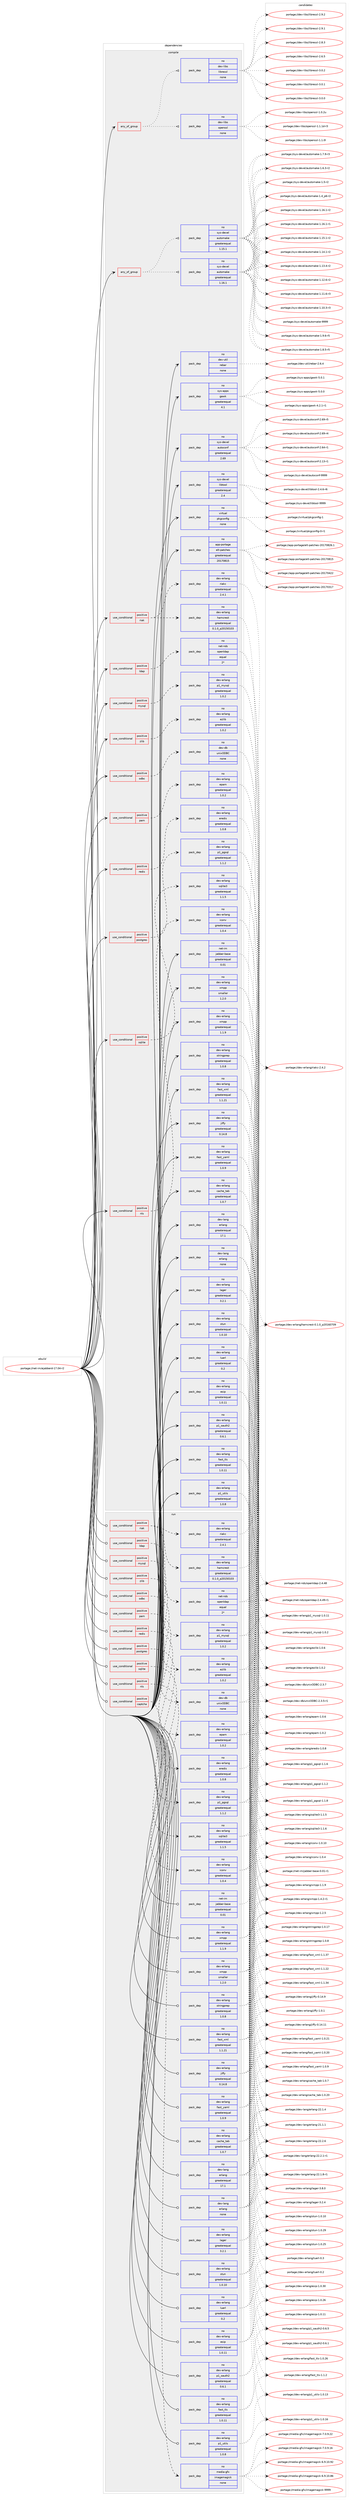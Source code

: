 digraph prolog {

# *************
# Graph options
# *************

newrank=true;
concentrate=true;
compound=true;
graph [rankdir=LR,fontname=Helvetica,fontsize=10,ranksep=1.5];#, ranksep=2.5, nodesep=0.2];
edge  [arrowhead=vee];
node  [fontname=Helvetica,fontsize=10];

# **********
# The ebuild
# **********

subgraph cluster_leftcol {
color=gray;
rank=same;
label=<<i>ebuild</i>>;
id [label="portage://net-im/ejabberd-17.04-r2", color=red, width=4, href="../net-im/ejabberd-17.04-r2.svg"];
}

# ****************
# The dependencies
# ****************

subgraph cluster_midcol {
color=gray;
label=<<i>dependencies</i>>;
subgraph cluster_compile {
fillcolor="#eeeeee";
style=filled;
label=<<i>compile</i>>;
subgraph any2199 {
dependency140876 [label=<<TABLE BORDER="0" CELLBORDER="1" CELLSPACING="0" CELLPADDING="4"><TR><TD CELLPADDING="10">any_of_group</TD></TR></TABLE>>, shape=none, color=red];subgraph pack107907 {
dependency140877 [label=<<TABLE BORDER="0" CELLBORDER="1" CELLSPACING="0" CELLPADDING="4" WIDTH="220"><TR><TD ROWSPAN="6" CELLPADDING="30">pack_dep</TD></TR><TR><TD WIDTH="110">no</TD></TR><TR><TD>dev-libs</TD></TR><TR><TD>openssl</TD></TR><TR><TD>none</TD></TR><TR><TD></TD></TR></TABLE>>, shape=none, color=blue];
}
dependency140876:e -> dependency140877:w [weight=20,style="dotted",arrowhead="oinv"];
subgraph pack107908 {
dependency140878 [label=<<TABLE BORDER="0" CELLBORDER="1" CELLSPACING="0" CELLPADDING="4" WIDTH="220"><TR><TD ROWSPAN="6" CELLPADDING="30">pack_dep</TD></TR><TR><TD WIDTH="110">no</TD></TR><TR><TD>dev-libs</TD></TR><TR><TD>libressl</TD></TR><TR><TD>none</TD></TR><TR><TD></TD></TR></TABLE>>, shape=none, color=blue];
}
dependency140876:e -> dependency140878:w [weight=20,style="dotted",arrowhead="oinv"];
}
id:e -> dependency140876:w [weight=20,style="solid",arrowhead="vee"];
subgraph any2200 {
dependency140879 [label=<<TABLE BORDER="0" CELLBORDER="1" CELLSPACING="0" CELLPADDING="4"><TR><TD CELLPADDING="10">any_of_group</TD></TR></TABLE>>, shape=none, color=red];subgraph pack107909 {
dependency140880 [label=<<TABLE BORDER="0" CELLBORDER="1" CELLSPACING="0" CELLPADDING="4" WIDTH="220"><TR><TD ROWSPAN="6" CELLPADDING="30">pack_dep</TD></TR><TR><TD WIDTH="110">no</TD></TR><TR><TD>sys-devel</TD></TR><TR><TD>automake</TD></TR><TR><TD>greaterequal</TD></TR><TR><TD>1.16.1</TD></TR></TABLE>>, shape=none, color=blue];
}
dependency140879:e -> dependency140880:w [weight=20,style="dotted",arrowhead="oinv"];
subgraph pack107910 {
dependency140881 [label=<<TABLE BORDER="0" CELLBORDER="1" CELLSPACING="0" CELLPADDING="4" WIDTH="220"><TR><TD ROWSPAN="6" CELLPADDING="30">pack_dep</TD></TR><TR><TD WIDTH="110">no</TD></TR><TR><TD>sys-devel</TD></TR><TR><TD>automake</TD></TR><TR><TD>greaterequal</TD></TR><TR><TD>1.15.1</TD></TR></TABLE>>, shape=none, color=blue];
}
dependency140879:e -> dependency140881:w [weight=20,style="dotted",arrowhead="oinv"];
}
id:e -> dependency140879:w [weight=20,style="solid",arrowhead="vee"];
subgraph cond30618 {
dependency140882 [label=<<TABLE BORDER="0" CELLBORDER="1" CELLSPACING="0" CELLPADDING="4"><TR><TD ROWSPAN="3" CELLPADDING="10">use_conditional</TD></TR><TR><TD>positive</TD></TR><TR><TD>ldap</TD></TR></TABLE>>, shape=none, color=red];
subgraph pack107911 {
dependency140883 [label=<<TABLE BORDER="0" CELLBORDER="1" CELLSPACING="0" CELLPADDING="4" WIDTH="220"><TR><TD ROWSPAN="6" CELLPADDING="30">pack_dep</TD></TR><TR><TD WIDTH="110">no</TD></TR><TR><TD>net-nds</TD></TR><TR><TD>openldap</TD></TR><TR><TD>equal</TD></TR><TR><TD>2*</TD></TR></TABLE>>, shape=none, color=blue];
}
dependency140882:e -> dependency140883:w [weight=20,style="dashed",arrowhead="vee"];
}
id:e -> dependency140882:w [weight=20,style="solid",arrowhead="vee"];
subgraph cond30619 {
dependency140884 [label=<<TABLE BORDER="0" CELLBORDER="1" CELLSPACING="0" CELLPADDING="4"><TR><TD ROWSPAN="3" CELLPADDING="10">use_conditional</TD></TR><TR><TD>positive</TD></TR><TR><TD>mysql</TD></TR></TABLE>>, shape=none, color=red];
subgraph pack107912 {
dependency140885 [label=<<TABLE BORDER="0" CELLBORDER="1" CELLSPACING="0" CELLPADDING="4" WIDTH="220"><TR><TD ROWSPAN="6" CELLPADDING="30">pack_dep</TD></TR><TR><TD WIDTH="110">no</TD></TR><TR><TD>dev-erlang</TD></TR><TR><TD>p1_mysql</TD></TR><TR><TD>greaterequal</TD></TR><TR><TD>1.0.2</TD></TR></TABLE>>, shape=none, color=blue];
}
dependency140884:e -> dependency140885:w [weight=20,style="dashed",arrowhead="vee"];
}
id:e -> dependency140884:w [weight=20,style="solid",arrowhead="vee"];
subgraph cond30620 {
dependency140886 [label=<<TABLE BORDER="0" CELLBORDER="1" CELLSPACING="0" CELLPADDING="4"><TR><TD ROWSPAN="3" CELLPADDING="10">use_conditional</TD></TR><TR><TD>positive</TD></TR><TR><TD>nls</TD></TR></TABLE>>, shape=none, color=red];
subgraph pack107913 {
dependency140887 [label=<<TABLE BORDER="0" CELLBORDER="1" CELLSPACING="0" CELLPADDING="4" WIDTH="220"><TR><TD ROWSPAN="6" CELLPADDING="30">pack_dep</TD></TR><TR><TD WIDTH="110">no</TD></TR><TR><TD>dev-erlang</TD></TR><TR><TD>iconv</TD></TR><TR><TD>greaterequal</TD></TR><TR><TD>1.0.4</TD></TR></TABLE>>, shape=none, color=blue];
}
dependency140886:e -> dependency140887:w [weight=20,style="dashed",arrowhead="vee"];
}
id:e -> dependency140886:w [weight=20,style="solid",arrowhead="vee"];
subgraph cond30621 {
dependency140888 [label=<<TABLE BORDER="0" CELLBORDER="1" CELLSPACING="0" CELLPADDING="4"><TR><TD ROWSPAN="3" CELLPADDING="10">use_conditional</TD></TR><TR><TD>positive</TD></TR><TR><TD>odbc</TD></TR></TABLE>>, shape=none, color=red];
subgraph pack107914 {
dependency140889 [label=<<TABLE BORDER="0" CELLBORDER="1" CELLSPACING="0" CELLPADDING="4" WIDTH="220"><TR><TD ROWSPAN="6" CELLPADDING="30">pack_dep</TD></TR><TR><TD WIDTH="110">no</TD></TR><TR><TD>dev-db</TD></TR><TR><TD>unixODBC</TD></TR><TR><TD>none</TD></TR><TR><TD></TD></TR></TABLE>>, shape=none, color=blue];
}
dependency140888:e -> dependency140889:w [weight=20,style="dashed",arrowhead="vee"];
}
id:e -> dependency140888:w [weight=20,style="solid",arrowhead="vee"];
subgraph cond30622 {
dependency140890 [label=<<TABLE BORDER="0" CELLBORDER="1" CELLSPACING="0" CELLPADDING="4"><TR><TD ROWSPAN="3" CELLPADDING="10">use_conditional</TD></TR><TR><TD>positive</TD></TR><TR><TD>pam</TD></TR></TABLE>>, shape=none, color=red];
subgraph pack107915 {
dependency140891 [label=<<TABLE BORDER="0" CELLBORDER="1" CELLSPACING="0" CELLPADDING="4" WIDTH="220"><TR><TD ROWSPAN="6" CELLPADDING="30">pack_dep</TD></TR><TR><TD WIDTH="110">no</TD></TR><TR><TD>dev-erlang</TD></TR><TR><TD>epam</TD></TR><TR><TD>greaterequal</TD></TR><TR><TD>1.0.2</TD></TR></TABLE>>, shape=none, color=blue];
}
dependency140890:e -> dependency140891:w [weight=20,style="dashed",arrowhead="vee"];
}
id:e -> dependency140890:w [weight=20,style="solid",arrowhead="vee"];
subgraph cond30623 {
dependency140892 [label=<<TABLE BORDER="0" CELLBORDER="1" CELLSPACING="0" CELLPADDING="4"><TR><TD ROWSPAN="3" CELLPADDING="10">use_conditional</TD></TR><TR><TD>positive</TD></TR><TR><TD>postgres</TD></TR></TABLE>>, shape=none, color=red];
subgraph pack107916 {
dependency140893 [label=<<TABLE BORDER="0" CELLBORDER="1" CELLSPACING="0" CELLPADDING="4" WIDTH="220"><TR><TD ROWSPAN="6" CELLPADDING="30">pack_dep</TD></TR><TR><TD WIDTH="110">no</TD></TR><TR><TD>dev-erlang</TD></TR><TR><TD>p1_pgsql</TD></TR><TR><TD>greaterequal</TD></TR><TR><TD>1.1.2</TD></TR></TABLE>>, shape=none, color=blue];
}
dependency140892:e -> dependency140893:w [weight=20,style="dashed",arrowhead="vee"];
}
id:e -> dependency140892:w [weight=20,style="solid",arrowhead="vee"];
subgraph cond30624 {
dependency140894 [label=<<TABLE BORDER="0" CELLBORDER="1" CELLSPACING="0" CELLPADDING="4"><TR><TD ROWSPAN="3" CELLPADDING="10">use_conditional</TD></TR><TR><TD>positive</TD></TR><TR><TD>redis</TD></TR></TABLE>>, shape=none, color=red];
subgraph pack107917 {
dependency140895 [label=<<TABLE BORDER="0" CELLBORDER="1" CELLSPACING="0" CELLPADDING="4" WIDTH="220"><TR><TD ROWSPAN="6" CELLPADDING="30">pack_dep</TD></TR><TR><TD WIDTH="110">no</TD></TR><TR><TD>dev-erlang</TD></TR><TR><TD>eredis</TD></TR><TR><TD>greaterequal</TD></TR><TR><TD>1.0.8</TD></TR></TABLE>>, shape=none, color=blue];
}
dependency140894:e -> dependency140895:w [weight=20,style="dashed",arrowhead="vee"];
}
id:e -> dependency140894:w [weight=20,style="solid",arrowhead="vee"];
subgraph cond30625 {
dependency140896 [label=<<TABLE BORDER="0" CELLBORDER="1" CELLSPACING="0" CELLPADDING="4"><TR><TD ROWSPAN="3" CELLPADDING="10">use_conditional</TD></TR><TR><TD>positive</TD></TR><TR><TD>riak</TD></TR></TABLE>>, shape=none, color=red];
subgraph pack107918 {
dependency140897 [label=<<TABLE BORDER="0" CELLBORDER="1" CELLSPACING="0" CELLPADDING="4" WIDTH="220"><TR><TD ROWSPAN="6" CELLPADDING="30">pack_dep</TD></TR><TR><TD WIDTH="110">no</TD></TR><TR><TD>dev-erlang</TD></TR><TR><TD>hamcrest</TD></TR><TR><TD>greaterequal</TD></TR><TR><TD>0.1.0_p20150103</TD></TR></TABLE>>, shape=none, color=blue];
}
dependency140896:e -> dependency140897:w [weight=20,style="dashed",arrowhead="vee"];
subgraph pack107919 {
dependency140898 [label=<<TABLE BORDER="0" CELLBORDER="1" CELLSPACING="0" CELLPADDING="4" WIDTH="220"><TR><TD ROWSPAN="6" CELLPADDING="30">pack_dep</TD></TR><TR><TD WIDTH="110">no</TD></TR><TR><TD>dev-erlang</TD></TR><TR><TD>riakc</TD></TR><TR><TD>greaterequal</TD></TR><TR><TD>2.4.1</TD></TR></TABLE>>, shape=none, color=blue];
}
dependency140896:e -> dependency140898:w [weight=20,style="dashed",arrowhead="vee"];
}
id:e -> dependency140896:w [weight=20,style="solid",arrowhead="vee"];
subgraph cond30626 {
dependency140899 [label=<<TABLE BORDER="0" CELLBORDER="1" CELLSPACING="0" CELLPADDING="4"><TR><TD ROWSPAN="3" CELLPADDING="10">use_conditional</TD></TR><TR><TD>positive</TD></TR><TR><TD>sqlite</TD></TR></TABLE>>, shape=none, color=red];
subgraph pack107920 {
dependency140900 [label=<<TABLE BORDER="0" CELLBORDER="1" CELLSPACING="0" CELLPADDING="4" WIDTH="220"><TR><TD ROWSPAN="6" CELLPADDING="30">pack_dep</TD></TR><TR><TD WIDTH="110">no</TD></TR><TR><TD>dev-erlang</TD></TR><TR><TD>sqlite3</TD></TR><TR><TD>greaterequal</TD></TR><TR><TD>1.1.5</TD></TR></TABLE>>, shape=none, color=blue];
}
dependency140899:e -> dependency140900:w [weight=20,style="dashed",arrowhead="vee"];
}
id:e -> dependency140899:w [weight=20,style="solid",arrowhead="vee"];
subgraph cond30627 {
dependency140901 [label=<<TABLE BORDER="0" CELLBORDER="1" CELLSPACING="0" CELLPADDING="4"><TR><TD ROWSPAN="3" CELLPADDING="10">use_conditional</TD></TR><TR><TD>positive</TD></TR><TR><TD>zlib</TD></TR></TABLE>>, shape=none, color=red];
subgraph pack107921 {
dependency140902 [label=<<TABLE BORDER="0" CELLBORDER="1" CELLSPACING="0" CELLPADDING="4" WIDTH="220"><TR><TD ROWSPAN="6" CELLPADDING="30">pack_dep</TD></TR><TR><TD WIDTH="110">no</TD></TR><TR><TD>dev-erlang</TD></TR><TR><TD>ezlib</TD></TR><TR><TD>greaterequal</TD></TR><TR><TD>1.0.2</TD></TR></TABLE>>, shape=none, color=blue];
}
dependency140901:e -> dependency140902:w [weight=20,style="dashed",arrowhead="vee"];
}
id:e -> dependency140901:w [weight=20,style="solid",arrowhead="vee"];
subgraph pack107922 {
dependency140903 [label=<<TABLE BORDER="0" CELLBORDER="1" CELLSPACING="0" CELLPADDING="4" WIDTH="220"><TR><TD ROWSPAN="6" CELLPADDING="30">pack_dep</TD></TR><TR><TD WIDTH="110">no</TD></TR><TR><TD>app-portage</TD></TR><TR><TD>elt-patches</TD></TR><TR><TD>greaterequal</TD></TR><TR><TD>20170815</TD></TR></TABLE>>, shape=none, color=blue];
}
id:e -> dependency140903:w [weight=20,style="solid",arrowhead="vee"];
subgraph pack107923 {
dependency140904 [label=<<TABLE BORDER="0" CELLBORDER="1" CELLSPACING="0" CELLPADDING="4" WIDTH="220"><TR><TD ROWSPAN="6" CELLPADDING="30">pack_dep</TD></TR><TR><TD WIDTH="110">no</TD></TR><TR><TD>dev-erlang</TD></TR><TR><TD>cache_tab</TD></TR><TR><TD>greaterequal</TD></TR><TR><TD>1.0.7</TD></TR></TABLE>>, shape=none, color=blue];
}
id:e -> dependency140904:w [weight=20,style="solid",arrowhead="vee"];
subgraph pack107924 {
dependency140905 [label=<<TABLE BORDER="0" CELLBORDER="1" CELLSPACING="0" CELLPADDING="4" WIDTH="220"><TR><TD ROWSPAN="6" CELLPADDING="30">pack_dep</TD></TR><TR><TD WIDTH="110">no</TD></TR><TR><TD>dev-erlang</TD></TR><TR><TD>esip</TD></TR><TR><TD>greaterequal</TD></TR><TR><TD>1.0.11</TD></TR></TABLE>>, shape=none, color=blue];
}
id:e -> dependency140905:w [weight=20,style="solid",arrowhead="vee"];
subgraph pack107925 {
dependency140906 [label=<<TABLE BORDER="0" CELLBORDER="1" CELLSPACING="0" CELLPADDING="4" WIDTH="220"><TR><TD ROWSPAN="6" CELLPADDING="30">pack_dep</TD></TR><TR><TD WIDTH="110">no</TD></TR><TR><TD>dev-erlang</TD></TR><TR><TD>fast_tls</TD></TR><TR><TD>greaterequal</TD></TR><TR><TD>1.0.11</TD></TR></TABLE>>, shape=none, color=blue];
}
id:e -> dependency140906:w [weight=20,style="solid",arrowhead="vee"];
subgraph pack107926 {
dependency140907 [label=<<TABLE BORDER="0" CELLBORDER="1" CELLSPACING="0" CELLPADDING="4" WIDTH="220"><TR><TD ROWSPAN="6" CELLPADDING="30">pack_dep</TD></TR><TR><TD WIDTH="110">no</TD></TR><TR><TD>dev-erlang</TD></TR><TR><TD>fast_xml</TD></TR><TR><TD>greaterequal</TD></TR><TR><TD>1.1.21</TD></TR></TABLE>>, shape=none, color=blue];
}
id:e -> dependency140907:w [weight=20,style="solid",arrowhead="vee"];
subgraph pack107927 {
dependency140908 [label=<<TABLE BORDER="0" CELLBORDER="1" CELLSPACING="0" CELLPADDING="4" WIDTH="220"><TR><TD ROWSPAN="6" CELLPADDING="30">pack_dep</TD></TR><TR><TD WIDTH="110">no</TD></TR><TR><TD>dev-erlang</TD></TR><TR><TD>fast_yaml</TD></TR><TR><TD>greaterequal</TD></TR><TR><TD>1.0.9</TD></TR></TABLE>>, shape=none, color=blue];
}
id:e -> dependency140908:w [weight=20,style="solid",arrowhead="vee"];
subgraph pack107928 {
dependency140909 [label=<<TABLE BORDER="0" CELLBORDER="1" CELLSPACING="0" CELLPADDING="4" WIDTH="220"><TR><TD ROWSPAN="6" CELLPADDING="30">pack_dep</TD></TR><TR><TD WIDTH="110">no</TD></TR><TR><TD>dev-erlang</TD></TR><TR><TD>jiffy</TD></TR><TR><TD>greaterequal</TD></TR><TR><TD>0.14.8</TD></TR></TABLE>>, shape=none, color=blue];
}
id:e -> dependency140909:w [weight=20,style="solid",arrowhead="vee"];
subgraph pack107929 {
dependency140910 [label=<<TABLE BORDER="0" CELLBORDER="1" CELLSPACING="0" CELLPADDING="4" WIDTH="220"><TR><TD ROWSPAN="6" CELLPADDING="30">pack_dep</TD></TR><TR><TD WIDTH="110">no</TD></TR><TR><TD>dev-erlang</TD></TR><TR><TD>lager</TD></TR><TR><TD>greaterequal</TD></TR><TR><TD>3.2.1</TD></TR></TABLE>>, shape=none, color=blue];
}
id:e -> dependency140910:w [weight=20,style="solid",arrowhead="vee"];
subgraph pack107930 {
dependency140911 [label=<<TABLE BORDER="0" CELLBORDER="1" CELLSPACING="0" CELLPADDING="4" WIDTH="220"><TR><TD ROWSPAN="6" CELLPADDING="30">pack_dep</TD></TR><TR><TD WIDTH="110">no</TD></TR><TR><TD>dev-erlang</TD></TR><TR><TD>luerl</TD></TR><TR><TD>greaterequal</TD></TR><TR><TD>0.2</TD></TR></TABLE>>, shape=none, color=blue];
}
id:e -> dependency140911:w [weight=20,style="solid",arrowhead="vee"];
subgraph pack107931 {
dependency140912 [label=<<TABLE BORDER="0" CELLBORDER="1" CELLSPACING="0" CELLPADDING="4" WIDTH="220"><TR><TD ROWSPAN="6" CELLPADDING="30">pack_dep</TD></TR><TR><TD WIDTH="110">no</TD></TR><TR><TD>dev-erlang</TD></TR><TR><TD>p1_oauth2</TD></TR><TR><TD>greaterequal</TD></TR><TR><TD>0.6.1</TD></TR></TABLE>>, shape=none, color=blue];
}
id:e -> dependency140912:w [weight=20,style="solid",arrowhead="vee"];
subgraph pack107932 {
dependency140913 [label=<<TABLE BORDER="0" CELLBORDER="1" CELLSPACING="0" CELLPADDING="4" WIDTH="220"><TR><TD ROWSPAN="6" CELLPADDING="30">pack_dep</TD></TR><TR><TD WIDTH="110">no</TD></TR><TR><TD>dev-erlang</TD></TR><TR><TD>p1_utils</TD></TR><TR><TD>greaterequal</TD></TR><TR><TD>1.0.8</TD></TR></TABLE>>, shape=none, color=blue];
}
id:e -> dependency140913:w [weight=20,style="solid",arrowhead="vee"];
subgraph pack107933 {
dependency140914 [label=<<TABLE BORDER="0" CELLBORDER="1" CELLSPACING="0" CELLPADDING="4" WIDTH="220"><TR><TD ROWSPAN="6" CELLPADDING="30">pack_dep</TD></TR><TR><TD WIDTH="110">no</TD></TR><TR><TD>dev-erlang</TD></TR><TR><TD>stringprep</TD></TR><TR><TD>greaterequal</TD></TR><TR><TD>1.0.8</TD></TR></TABLE>>, shape=none, color=blue];
}
id:e -> dependency140914:w [weight=20,style="solid",arrowhead="vee"];
subgraph pack107934 {
dependency140915 [label=<<TABLE BORDER="0" CELLBORDER="1" CELLSPACING="0" CELLPADDING="4" WIDTH="220"><TR><TD ROWSPAN="6" CELLPADDING="30">pack_dep</TD></TR><TR><TD WIDTH="110">no</TD></TR><TR><TD>dev-erlang</TD></TR><TR><TD>stun</TD></TR><TR><TD>greaterequal</TD></TR><TR><TD>1.0.10</TD></TR></TABLE>>, shape=none, color=blue];
}
id:e -> dependency140915:w [weight=20,style="solid",arrowhead="vee"];
subgraph pack107935 {
dependency140916 [label=<<TABLE BORDER="0" CELLBORDER="1" CELLSPACING="0" CELLPADDING="4" WIDTH="220"><TR><TD ROWSPAN="6" CELLPADDING="30">pack_dep</TD></TR><TR><TD WIDTH="110">no</TD></TR><TR><TD>dev-erlang</TD></TR><TR><TD>xmpp</TD></TR><TR><TD>greaterequal</TD></TR><TR><TD>1.1.9</TD></TR></TABLE>>, shape=none, color=blue];
}
id:e -> dependency140916:w [weight=20,style="solid",arrowhead="vee"];
subgraph pack107936 {
dependency140917 [label=<<TABLE BORDER="0" CELLBORDER="1" CELLSPACING="0" CELLPADDING="4" WIDTH="220"><TR><TD ROWSPAN="6" CELLPADDING="30">pack_dep</TD></TR><TR><TD WIDTH="110">no</TD></TR><TR><TD>dev-erlang</TD></TR><TR><TD>xmpp</TD></TR><TR><TD>smaller</TD></TR><TR><TD>1.2.0</TD></TR></TABLE>>, shape=none, color=blue];
}
id:e -> dependency140917:w [weight=20,style="solid",arrowhead="vee"];
subgraph pack107937 {
dependency140918 [label=<<TABLE BORDER="0" CELLBORDER="1" CELLSPACING="0" CELLPADDING="4" WIDTH="220"><TR><TD ROWSPAN="6" CELLPADDING="30">pack_dep</TD></TR><TR><TD WIDTH="110">no</TD></TR><TR><TD>dev-lang</TD></TR><TR><TD>erlang</TD></TR><TR><TD>greaterequal</TD></TR><TR><TD>17.1</TD></TR></TABLE>>, shape=none, color=blue];
}
id:e -> dependency140918:w [weight=20,style="solid",arrowhead="vee"];
subgraph pack107938 {
dependency140919 [label=<<TABLE BORDER="0" CELLBORDER="1" CELLSPACING="0" CELLPADDING="4" WIDTH="220"><TR><TD ROWSPAN="6" CELLPADDING="30">pack_dep</TD></TR><TR><TD WIDTH="110">no</TD></TR><TR><TD>dev-lang</TD></TR><TR><TD>erlang</TD></TR><TR><TD>none</TD></TR><TR><TD></TD></TR></TABLE>>, shape=none, color=blue];
}
id:e -> dependency140919:w [weight=20,style="solid",arrowhead="vee"];
subgraph pack107939 {
dependency140920 [label=<<TABLE BORDER="0" CELLBORDER="1" CELLSPACING="0" CELLPADDING="4" WIDTH="220"><TR><TD ROWSPAN="6" CELLPADDING="30">pack_dep</TD></TR><TR><TD WIDTH="110">no</TD></TR><TR><TD>dev-util</TD></TR><TR><TD>rebar</TD></TR><TR><TD>none</TD></TR><TR><TD></TD></TR></TABLE>>, shape=none, color=blue];
}
id:e -> dependency140920:w [weight=20,style="solid",arrowhead="vee"];
subgraph pack107940 {
dependency140921 [label=<<TABLE BORDER="0" CELLBORDER="1" CELLSPACING="0" CELLPADDING="4" WIDTH="220"><TR><TD ROWSPAN="6" CELLPADDING="30">pack_dep</TD></TR><TR><TD WIDTH="110">no</TD></TR><TR><TD>net-im</TD></TR><TR><TD>jabber-base</TD></TR><TR><TD>greaterequal</TD></TR><TR><TD>0.01</TD></TR></TABLE>>, shape=none, color=blue];
}
id:e -> dependency140921:w [weight=20,style="solid",arrowhead="vee"];
subgraph pack107941 {
dependency140922 [label=<<TABLE BORDER="0" CELLBORDER="1" CELLSPACING="0" CELLPADDING="4" WIDTH="220"><TR><TD ROWSPAN="6" CELLPADDING="30">pack_dep</TD></TR><TR><TD WIDTH="110">no</TD></TR><TR><TD>sys-apps</TD></TR><TR><TD>gawk</TD></TR><TR><TD>greaterequal</TD></TR><TR><TD>4.1</TD></TR></TABLE>>, shape=none, color=blue];
}
id:e -> dependency140922:w [weight=20,style="solid",arrowhead="vee"];
subgraph pack107942 {
dependency140923 [label=<<TABLE BORDER="0" CELLBORDER="1" CELLSPACING="0" CELLPADDING="4" WIDTH="220"><TR><TD ROWSPAN="6" CELLPADDING="30">pack_dep</TD></TR><TR><TD WIDTH="110">no</TD></TR><TR><TD>sys-devel</TD></TR><TR><TD>autoconf</TD></TR><TR><TD>greaterequal</TD></TR><TR><TD>2.69</TD></TR></TABLE>>, shape=none, color=blue];
}
id:e -> dependency140923:w [weight=20,style="solid",arrowhead="vee"];
subgraph pack107943 {
dependency140924 [label=<<TABLE BORDER="0" CELLBORDER="1" CELLSPACING="0" CELLPADDING="4" WIDTH="220"><TR><TD ROWSPAN="6" CELLPADDING="30">pack_dep</TD></TR><TR><TD WIDTH="110">no</TD></TR><TR><TD>sys-devel</TD></TR><TR><TD>libtool</TD></TR><TR><TD>greaterequal</TD></TR><TR><TD>2.4</TD></TR></TABLE>>, shape=none, color=blue];
}
id:e -> dependency140924:w [weight=20,style="solid",arrowhead="vee"];
subgraph pack107944 {
dependency140925 [label=<<TABLE BORDER="0" CELLBORDER="1" CELLSPACING="0" CELLPADDING="4" WIDTH="220"><TR><TD ROWSPAN="6" CELLPADDING="30">pack_dep</TD></TR><TR><TD WIDTH="110">no</TD></TR><TR><TD>virtual</TD></TR><TR><TD>pkgconfig</TD></TR><TR><TD>none</TD></TR><TR><TD></TD></TR></TABLE>>, shape=none, color=blue];
}
id:e -> dependency140925:w [weight=20,style="solid",arrowhead="vee"];
}
subgraph cluster_compileandrun {
fillcolor="#eeeeee";
style=filled;
label=<<i>compile and run</i>>;
}
subgraph cluster_run {
fillcolor="#eeeeee";
style=filled;
label=<<i>run</i>>;
subgraph cond30628 {
dependency140926 [label=<<TABLE BORDER="0" CELLBORDER="1" CELLSPACING="0" CELLPADDING="4"><TR><TD ROWSPAN="3" CELLPADDING="10">use_conditional</TD></TR><TR><TD>positive</TD></TR><TR><TD>captcha</TD></TR></TABLE>>, shape=none, color=red];
subgraph pack107945 {
dependency140927 [label=<<TABLE BORDER="0" CELLBORDER="1" CELLSPACING="0" CELLPADDING="4" WIDTH="220"><TR><TD ROWSPAN="6" CELLPADDING="30">pack_dep</TD></TR><TR><TD WIDTH="110">no</TD></TR><TR><TD>media-gfx</TD></TR><TR><TD>imagemagick</TD></TR><TR><TD>none</TD></TR><TR><TD></TD></TR></TABLE>>, shape=none, color=blue];
}
dependency140926:e -> dependency140927:w [weight=20,style="dashed",arrowhead="vee"];
}
id:e -> dependency140926:w [weight=20,style="solid",arrowhead="odot"];
subgraph cond30629 {
dependency140928 [label=<<TABLE BORDER="0" CELLBORDER="1" CELLSPACING="0" CELLPADDING="4"><TR><TD ROWSPAN="3" CELLPADDING="10">use_conditional</TD></TR><TR><TD>positive</TD></TR><TR><TD>ldap</TD></TR></TABLE>>, shape=none, color=red];
subgraph pack107946 {
dependency140929 [label=<<TABLE BORDER="0" CELLBORDER="1" CELLSPACING="0" CELLPADDING="4" WIDTH="220"><TR><TD ROWSPAN="6" CELLPADDING="30">pack_dep</TD></TR><TR><TD WIDTH="110">no</TD></TR><TR><TD>net-nds</TD></TR><TR><TD>openldap</TD></TR><TR><TD>equal</TD></TR><TR><TD>2*</TD></TR></TABLE>>, shape=none, color=blue];
}
dependency140928:e -> dependency140929:w [weight=20,style="dashed",arrowhead="vee"];
}
id:e -> dependency140928:w [weight=20,style="solid",arrowhead="odot"];
subgraph cond30630 {
dependency140930 [label=<<TABLE BORDER="0" CELLBORDER="1" CELLSPACING="0" CELLPADDING="4"><TR><TD ROWSPAN="3" CELLPADDING="10">use_conditional</TD></TR><TR><TD>positive</TD></TR><TR><TD>mysql</TD></TR></TABLE>>, shape=none, color=red];
subgraph pack107947 {
dependency140931 [label=<<TABLE BORDER="0" CELLBORDER="1" CELLSPACING="0" CELLPADDING="4" WIDTH="220"><TR><TD ROWSPAN="6" CELLPADDING="30">pack_dep</TD></TR><TR><TD WIDTH="110">no</TD></TR><TR><TD>dev-erlang</TD></TR><TR><TD>p1_mysql</TD></TR><TR><TD>greaterequal</TD></TR><TR><TD>1.0.2</TD></TR></TABLE>>, shape=none, color=blue];
}
dependency140930:e -> dependency140931:w [weight=20,style="dashed",arrowhead="vee"];
}
id:e -> dependency140930:w [weight=20,style="solid",arrowhead="odot"];
subgraph cond30631 {
dependency140932 [label=<<TABLE BORDER="0" CELLBORDER="1" CELLSPACING="0" CELLPADDING="4"><TR><TD ROWSPAN="3" CELLPADDING="10">use_conditional</TD></TR><TR><TD>positive</TD></TR><TR><TD>nls</TD></TR></TABLE>>, shape=none, color=red];
subgraph pack107948 {
dependency140933 [label=<<TABLE BORDER="0" CELLBORDER="1" CELLSPACING="0" CELLPADDING="4" WIDTH="220"><TR><TD ROWSPAN="6" CELLPADDING="30">pack_dep</TD></TR><TR><TD WIDTH="110">no</TD></TR><TR><TD>dev-erlang</TD></TR><TR><TD>iconv</TD></TR><TR><TD>greaterequal</TD></TR><TR><TD>1.0.4</TD></TR></TABLE>>, shape=none, color=blue];
}
dependency140932:e -> dependency140933:w [weight=20,style="dashed",arrowhead="vee"];
}
id:e -> dependency140932:w [weight=20,style="solid",arrowhead="odot"];
subgraph cond30632 {
dependency140934 [label=<<TABLE BORDER="0" CELLBORDER="1" CELLSPACING="0" CELLPADDING="4"><TR><TD ROWSPAN="3" CELLPADDING="10">use_conditional</TD></TR><TR><TD>positive</TD></TR><TR><TD>odbc</TD></TR></TABLE>>, shape=none, color=red];
subgraph pack107949 {
dependency140935 [label=<<TABLE BORDER="0" CELLBORDER="1" CELLSPACING="0" CELLPADDING="4" WIDTH="220"><TR><TD ROWSPAN="6" CELLPADDING="30">pack_dep</TD></TR><TR><TD WIDTH="110">no</TD></TR><TR><TD>dev-db</TD></TR><TR><TD>unixODBC</TD></TR><TR><TD>none</TD></TR><TR><TD></TD></TR></TABLE>>, shape=none, color=blue];
}
dependency140934:e -> dependency140935:w [weight=20,style="dashed",arrowhead="vee"];
}
id:e -> dependency140934:w [weight=20,style="solid",arrowhead="odot"];
subgraph cond30633 {
dependency140936 [label=<<TABLE BORDER="0" CELLBORDER="1" CELLSPACING="0" CELLPADDING="4"><TR><TD ROWSPAN="3" CELLPADDING="10">use_conditional</TD></TR><TR><TD>positive</TD></TR><TR><TD>pam</TD></TR></TABLE>>, shape=none, color=red];
subgraph pack107950 {
dependency140937 [label=<<TABLE BORDER="0" CELLBORDER="1" CELLSPACING="0" CELLPADDING="4" WIDTH="220"><TR><TD ROWSPAN="6" CELLPADDING="30">pack_dep</TD></TR><TR><TD WIDTH="110">no</TD></TR><TR><TD>dev-erlang</TD></TR><TR><TD>epam</TD></TR><TR><TD>greaterequal</TD></TR><TR><TD>1.0.2</TD></TR></TABLE>>, shape=none, color=blue];
}
dependency140936:e -> dependency140937:w [weight=20,style="dashed",arrowhead="vee"];
}
id:e -> dependency140936:w [weight=20,style="solid",arrowhead="odot"];
subgraph cond30634 {
dependency140938 [label=<<TABLE BORDER="0" CELLBORDER="1" CELLSPACING="0" CELLPADDING="4"><TR><TD ROWSPAN="3" CELLPADDING="10">use_conditional</TD></TR><TR><TD>positive</TD></TR><TR><TD>postgres</TD></TR></TABLE>>, shape=none, color=red];
subgraph pack107951 {
dependency140939 [label=<<TABLE BORDER="0" CELLBORDER="1" CELLSPACING="0" CELLPADDING="4" WIDTH="220"><TR><TD ROWSPAN="6" CELLPADDING="30">pack_dep</TD></TR><TR><TD WIDTH="110">no</TD></TR><TR><TD>dev-erlang</TD></TR><TR><TD>p1_pgsql</TD></TR><TR><TD>greaterequal</TD></TR><TR><TD>1.1.2</TD></TR></TABLE>>, shape=none, color=blue];
}
dependency140938:e -> dependency140939:w [weight=20,style="dashed",arrowhead="vee"];
}
id:e -> dependency140938:w [weight=20,style="solid",arrowhead="odot"];
subgraph cond30635 {
dependency140940 [label=<<TABLE BORDER="0" CELLBORDER="1" CELLSPACING="0" CELLPADDING="4"><TR><TD ROWSPAN="3" CELLPADDING="10">use_conditional</TD></TR><TR><TD>positive</TD></TR><TR><TD>redis</TD></TR></TABLE>>, shape=none, color=red];
subgraph pack107952 {
dependency140941 [label=<<TABLE BORDER="0" CELLBORDER="1" CELLSPACING="0" CELLPADDING="4" WIDTH="220"><TR><TD ROWSPAN="6" CELLPADDING="30">pack_dep</TD></TR><TR><TD WIDTH="110">no</TD></TR><TR><TD>dev-erlang</TD></TR><TR><TD>eredis</TD></TR><TR><TD>greaterequal</TD></TR><TR><TD>1.0.8</TD></TR></TABLE>>, shape=none, color=blue];
}
dependency140940:e -> dependency140941:w [weight=20,style="dashed",arrowhead="vee"];
}
id:e -> dependency140940:w [weight=20,style="solid",arrowhead="odot"];
subgraph cond30636 {
dependency140942 [label=<<TABLE BORDER="0" CELLBORDER="1" CELLSPACING="0" CELLPADDING="4"><TR><TD ROWSPAN="3" CELLPADDING="10">use_conditional</TD></TR><TR><TD>positive</TD></TR><TR><TD>riak</TD></TR></TABLE>>, shape=none, color=red];
subgraph pack107953 {
dependency140943 [label=<<TABLE BORDER="0" CELLBORDER="1" CELLSPACING="0" CELLPADDING="4" WIDTH="220"><TR><TD ROWSPAN="6" CELLPADDING="30">pack_dep</TD></TR><TR><TD WIDTH="110">no</TD></TR><TR><TD>dev-erlang</TD></TR><TR><TD>hamcrest</TD></TR><TR><TD>greaterequal</TD></TR><TR><TD>0.1.0_p20150103</TD></TR></TABLE>>, shape=none, color=blue];
}
dependency140942:e -> dependency140943:w [weight=20,style="dashed",arrowhead="vee"];
subgraph pack107954 {
dependency140944 [label=<<TABLE BORDER="0" CELLBORDER="1" CELLSPACING="0" CELLPADDING="4" WIDTH="220"><TR><TD ROWSPAN="6" CELLPADDING="30">pack_dep</TD></TR><TR><TD WIDTH="110">no</TD></TR><TR><TD>dev-erlang</TD></TR><TR><TD>riakc</TD></TR><TR><TD>greaterequal</TD></TR><TR><TD>2.4.1</TD></TR></TABLE>>, shape=none, color=blue];
}
dependency140942:e -> dependency140944:w [weight=20,style="dashed",arrowhead="vee"];
}
id:e -> dependency140942:w [weight=20,style="solid",arrowhead="odot"];
subgraph cond30637 {
dependency140945 [label=<<TABLE BORDER="0" CELLBORDER="1" CELLSPACING="0" CELLPADDING="4"><TR><TD ROWSPAN="3" CELLPADDING="10">use_conditional</TD></TR><TR><TD>positive</TD></TR><TR><TD>sqlite</TD></TR></TABLE>>, shape=none, color=red];
subgraph pack107955 {
dependency140946 [label=<<TABLE BORDER="0" CELLBORDER="1" CELLSPACING="0" CELLPADDING="4" WIDTH="220"><TR><TD ROWSPAN="6" CELLPADDING="30">pack_dep</TD></TR><TR><TD WIDTH="110">no</TD></TR><TR><TD>dev-erlang</TD></TR><TR><TD>sqlite3</TD></TR><TR><TD>greaterequal</TD></TR><TR><TD>1.1.5</TD></TR></TABLE>>, shape=none, color=blue];
}
dependency140945:e -> dependency140946:w [weight=20,style="dashed",arrowhead="vee"];
}
id:e -> dependency140945:w [weight=20,style="solid",arrowhead="odot"];
subgraph cond30638 {
dependency140947 [label=<<TABLE BORDER="0" CELLBORDER="1" CELLSPACING="0" CELLPADDING="4"><TR><TD ROWSPAN="3" CELLPADDING="10">use_conditional</TD></TR><TR><TD>positive</TD></TR><TR><TD>zlib</TD></TR></TABLE>>, shape=none, color=red];
subgraph pack107956 {
dependency140948 [label=<<TABLE BORDER="0" CELLBORDER="1" CELLSPACING="0" CELLPADDING="4" WIDTH="220"><TR><TD ROWSPAN="6" CELLPADDING="30">pack_dep</TD></TR><TR><TD WIDTH="110">no</TD></TR><TR><TD>dev-erlang</TD></TR><TR><TD>ezlib</TD></TR><TR><TD>greaterequal</TD></TR><TR><TD>1.0.2</TD></TR></TABLE>>, shape=none, color=blue];
}
dependency140947:e -> dependency140948:w [weight=20,style="dashed",arrowhead="vee"];
}
id:e -> dependency140947:w [weight=20,style="solid",arrowhead="odot"];
subgraph pack107957 {
dependency140949 [label=<<TABLE BORDER="0" CELLBORDER="1" CELLSPACING="0" CELLPADDING="4" WIDTH="220"><TR><TD ROWSPAN="6" CELLPADDING="30">pack_dep</TD></TR><TR><TD WIDTH="110">no</TD></TR><TR><TD>dev-erlang</TD></TR><TR><TD>cache_tab</TD></TR><TR><TD>greaterequal</TD></TR><TR><TD>1.0.7</TD></TR></TABLE>>, shape=none, color=blue];
}
id:e -> dependency140949:w [weight=20,style="solid",arrowhead="odot"];
subgraph pack107958 {
dependency140950 [label=<<TABLE BORDER="0" CELLBORDER="1" CELLSPACING="0" CELLPADDING="4" WIDTH="220"><TR><TD ROWSPAN="6" CELLPADDING="30">pack_dep</TD></TR><TR><TD WIDTH="110">no</TD></TR><TR><TD>dev-erlang</TD></TR><TR><TD>esip</TD></TR><TR><TD>greaterequal</TD></TR><TR><TD>1.0.11</TD></TR></TABLE>>, shape=none, color=blue];
}
id:e -> dependency140950:w [weight=20,style="solid",arrowhead="odot"];
subgraph pack107959 {
dependency140951 [label=<<TABLE BORDER="0" CELLBORDER="1" CELLSPACING="0" CELLPADDING="4" WIDTH="220"><TR><TD ROWSPAN="6" CELLPADDING="30">pack_dep</TD></TR><TR><TD WIDTH="110">no</TD></TR><TR><TD>dev-erlang</TD></TR><TR><TD>fast_tls</TD></TR><TR><TD>greaterequal</TD></TR><TR><TD>1.0.11</TD></TR></TABLE>>, shape=none, color=blue];
}
id:e -> dependency140951:w [weight=20,style="solid",arrowhead="odot"];
subgraph pack107960 {
dependency140952 [label=<<TABLE BORDER="0" CELLBORDER="1" CELLSPACING="0" CELLPADDING="4" WIDTH="220"><TR><TD ROWSPAN="6" CELLPADDING="30">pack_dep</TD></TR><TR><TD WIDTH="110">no</TD></TR><TR><TD>dev-erlang</TD></TR><TR><TD>fast_xml</TD></TR><TR><TD>greaterequal</TD></TR><TR><TD>1.1.21</TD></TR></TABLE>>, shape=none, color=blue];
}
id:e -> dependency140952:w [weight=20,style="solid",arrowhead="odot"];
subgraph pack107961 {
dependency140953 [label=<<TABLE BORDER="0" CELLBORDER="1" CELLSPACING="0" CELLPADDING="4" WIDTH="220"><TR><TD ROWSPAN="6" CELLPADDING="30">pack_dep</TD></TR><TR><TD WIDTH="110">no</TD></TR><TR><TD>dev-erlang</TD></TR><TR><TD>fast_yaml</TD></TR><TR><TD>greaterequal</TD></TR><TR><TD>1.0.9</TD></TR></TABLE>>, shape=none, color=blue];
}
id:e -> dependency140953:w [weight=20,style="solid",arrowhead="odot"];
subgraph pack107962 {
dependency140954 [label=<<TABLE BORDER="0" CELLBORDER="1" CELLSPACING="0" CELLPADDING="4" WIDTH="220"><TR><TD ROWSPAN="6" CELLPADDING="30">pack_dep</TD></TR><TR><TD WIDTH="110">no</TD></TR><TR><TD>dev-erlang</TD></TR><TR><TD>jiffy</TD></TR><TR><TD>greaterequal</TD></TR><TR><TD>0.14.8</TD></TR></TABLE>>, shape=none, color=blue];
}
id:e -> dependency140954:w [weight=20,style="solid",arrowhead="odot"];
subgraph pack107963 {
dependency140955 [label=<<TABLE BORDER="0" CELLBORDER="1" CELLSPACING="0" CELLPADDING="4" WIDTH="220"><TR><TD ROWSPAN="6" CELLPADDING="30">pack_dep</TD></TR><TR><TD WIDTH="110">no</TD></TR><TR><TD>dev-erlang</TD></TR><TR><TD>lager</TD></TR><TR><TD>greaterequal</TD></TR><TR><TD>3.2.1</TD></TR></TABLE>>, shape=none, color=blue];
}
id:e -> dependency140955:w [weight=20,style="solid",arrowhead="odot"];
subgraph pack107964 {
dependency140956 [label=<<TABLE BORDER="0" CELLBORDER="1" CELLSPACING="0" CELLPADDING="4" WIDTH="220"><TR><TD ROWSPAN="6" CELLPADDING="30">pack_dep</TD></TR><TR><TD WIDTH="110">no</TD></TR><TR><TD>dev-erlang</TD></TR><TR><TD>luerl</TD></TR><TR><TD>greaterequal</TD></TR><TR><TD>0.2</TD></TR></TABLE>>, shape=none, color=blue];
}
id:e -> dependency140956:w [weight=20,style="solid",arrowhead="odot"];
subgraph pack107965 {
dependency140957 [label=<<TABLE BORDER="0" CELLBORDER="1" CELLSPACING="0" CELLPADDING="4" WIDTH="220"><TR><TD ROWSPAN="6" CELLPADDING="30">pack_dep</TD></TR><TR><TD WIDTH="110">no</TD></TR><TR><TD>dev-erlang</TD></TR><TR><TD>p1_oauth2</TD></TR><TR><TD>greaterequal</TD></TR><TR><TD>0.6.1</TD></TR></TABLE>>, shape=none, color=blue];
}
id:e -> dependency140957:w [weight=20,style="solid",arrowhead="odot"];
subgraph pack107966 {
dependency140958 [label=<<TABLE BORDER="0" CELLBORDER="1" CELLSPACING="0" CELLPADDING="4" WIDTH="220"><TR><TD ROWSPAN="6" CELLPADDING="30">pack_dep</TD></TR><TR><TD WIDTH="110">no</TD></TR><TR><TD>dev-erlang</TD></TR><TR><TD>p1_utils</TD></TR><TR><TD>greaterequal</TD></TR><TR><TD>1.0.8</TD></TR></TABLE>>, shape=none, color=blue];
}
id:e -> dependency140958:w [weight=20,style="solid",arrowhead="odot"];
subgraph pack107967 {
dependency140959 [label=<<TABLE BORDER="0" CELLBORDER="1" CELLSPACING="0" CELLPADDING="4" WIDTH="220"><TR><TD ROWSPAN="6" CELLPADDING="30">pack_dep</TD></TR><TR><TD WIDTH="110">no</TD></TR><TR><TD>dev-erlang</TD></TR><TR><TD>stringprep</TD></TR><TR><TD>greaterequal</TD></TR><TR><TD>1.0.8</TD></TR></TABLE>>, shape=none, color=blue];
}
id:e -> dependency140959:w [weight=20,style="solid",arrowhead="odot"];
subgraph pack107968 {
dependency140960 [label=<<TABLE BORDER="0" CELLBORDER="1" CELLSPACING="0" CELLPADDING="4" WIDTH="220"><TR><TD ROWSPAN="6" CELLPADDING="30">pack_dep</TD></TR><TR><TD WIDTH="110">no</TD></TR><TR><TD>dev-erlang</TD></TR><TR><TD>stun</TD></TR><TR><TD>greaterequal</TD></TR><TR><TD>1.0.10</TD></TR></TABLE>>, shape=none, color=blue];
}
id:e -> dependency140960:w [weight=20,style="solid",arrowhead="odot"];
subgraph pack107969 {
dependency140961 [label=<<TABLE BORDER="0" CELLBORDER="1" CELLSPACING="0" CELLPADDING="4" WIDTH="220"><TR><TD ROWSPAN="6" CELLPADDING="30">pack_dep</TD></TR><TR><TD WIDTH="110">no</TD></TR><TR><TD>dev-erlang</TD></TR><TR><TD>xmpp</TD></TR><TR><TD>greaterequal</TD></TR><TR><TD>1.1.9</TD></TR></TABLE>>, shape=none, color=blue];
}
id:e -> dependency140961:w [weight=20,style="solid",arrowhead="odot"];
subgraph pack107970 {
dependency140962 [label=<<TABLE BORDER="0" CELLBORDER="1" CELLSPACING="0" CELLPADDING="4" WIDTH="220"><TR><TD ROWSPAN="6" CELLPADDING="30">pack_dep</TD></TR><TR><TD WIDTH="110">no</TD></TR><TR><TD>dev-erlang</TD></TR><TR><TD>xmpp</TD></TR><TR><TD>smaller</TD></TR><TR><TD>1.2.0</TD></TR></TABLE>>, shape=none, color=blue];
}
id:e -> dependency140962:w [weight=20,style="solid",arrowhead="odot"];
subgraph pack107971 {
dependency140963 [label=<<TABLE BORDER="0" CELLBORDER="1" CELLSPACING="0" CELLPADDING="4" WIDTH="220"><TR><TD ROWSPAN="6" CELLPADDING="30">pack_dep</TD></TR><TR><TD WIDTH="110">no</TD></TR><TR><TD>dev-lang</TD></TR><TR><TD>erlang</TD></TR><TR><TD>greaterequal</TD></TR><TR><TD>17.1</TD></TR></TABLE>>, shape=none, color=blue];
}
id:e -> dependency140963:w [weight=20,style="solid",arrowhead="odot"];
subgraph pack107972 {
dependency140964 [label=<<TABLE BORDER="0" CELLBORDER="1" CELLSPACING="0" CELLPADDING="4" WIDTH="220"><TR><TD ROWSPAN="6" CELLPADDING="30">pack_dep</TD></TR><TR><TD WIDTH="110">no</TD></TR><TR><TD>dev-lang</TD></TR><TR><TD>erlang</TD></TR><TR><TD>none</TD></TR><TR><TD></TD></TR></TABLE>>, shape=none, color=blue];
}
id:e -> dependency140964:w [weight=20,style="solid",arrowhead="odot"];
subgraph pack107973 {
dependency140965 [label=<<TABLE BORDER="0" CELLBORDER="1" CELLSPACING="0" CELLPADDING="4" WIDTH="220"><TR><TD ROWSPAN="6" CELLPADDING="30">pack_dep</TD></TR><TR><TD WIDTH="110">no</TD></TR><TR><TD>net-im</TD></TR><TR><TD>jabber-base</TD></TR><TR><TD>greaterequal</TD></TR><TR><TD>0.01</TD></TR></TABLE>>, shape=none, color=blue];
}
id:e -> dependency140965:w [weight=20,style="solid",arrowhead="odot"];
}
}

# **************
# The candidates
# **************

subgraph cluster_choices {
rank=same;
color=gray;
label=<<i>candidates</i>>;

subgraph choice107907 {
color=black;
nodesep=1;
choice1001011184510810598115471111121011101151151084549464946491004511451 [label="portage://dev-libs/openssl-1.1.1d-r3", color=red, width=4,href="../dev-libs/openssl-1.1.1d-r3.svg"];
choice100101118451081059811547111112101110115115108454946494648108 [label="portage://dev-libs/openssl-1.1.0l", color=red, width=4,href="../dev-libs/openssl-1.1.0l.svg"];
choice100101118451081059811547111112101110115115108454946484650117 [label="portage://dev-libs/openssl-1.0.2u", color=red, width=4,href="../dev-libs/openssl-1.0.2u.svg"];
dependency140877:e -> choice1001011184510810598115471111121011101151151084549464946491004511451:w [style=dotted,weight="100"];
dependency140877:e -> choice100101118451081059811547111112101110115115108454946494648108:w [style=dotted,weight="100"];
dependency140877:e -> choice100101118451081059811547111112101110115115108454946484650117:w [style=dotted,weight="100"];
}
subgraph choice107908 {
color=black;
nodesep=1;
choice10010111845108105981154710810598114101115115108455146484650 [label="portage://dev-libs/libressl-3.0.2", color=red, width=4,href="../dev-libs/libressl-3.0.2.svg"];
choice10010111845108105981154710810598114101115115108455146484649 [label="portage://dev-libs/libressl-3.0.1", color=red, width=4,href="../dev-libs/libressl-3.0.1.svg"];
choice10010111845108105981154710810598114101115115108455146484648 [label="portage://dev-libs/libressl-3.0.0", color=red, width=4,href="../dev-libs/libressl-3.0.0.svg"];
choice10010111845108105981154710810598114101115115108455046574650 [label="portage://dev-libs/libressl-2.9.2", color=red, width=4,href="../dev-libs/libressl-2.9.2.svg"];
choice10010111845108105981154710810598114101115115108455046574649 [label="portage://dev-libs/libressl-2.9.1", color=red, width=4,href="../dev-libs/libressl-2.9.1.svg"];
choice10010111845108105981154710810598114101115115108455046564651 [label="portage://dev-libs/libressl-2.8.3", color=red, width=4,href="../dev-libs/libressl-2.8.3.svg"];
choice10010111845108105981154710810598114101115115108455046544653 [label="portage://dev-libs/libressl-2.6.5", color=red, width=4,href="../dev-libs/libressl-2.6.5.svg"];
dependency140878:e -> choice10010111845108105981154710810598114101115115108455146484650:w [style=dotted,weight="100"];
dependency140878:e -> choice10010111845108105981154710810598114101115115108455146484649:w [style=dotted,weight="100"];
dependency140878:e -> choice10010111845108105981154710810598114101115115108455146484648:w [style=dotted,weight="100"];
dependency140878:e -> choice10010111845108105981154710810598114101115115108455046574650:w [style=dotted,weight="100"];
dependency140878:e -> choice10010111845108105981154710810598114101115115108455046574649:w [style=dotted,weight="100"];
dependency140878:e -> choice10010111845108105981154710810598114101115115108455046564651:w [style=dotted,weight="100"];
dependency140878:e -> choice10010111845108105981154710810598114101115115108455046544653:w [style=dotted,weight="100"];
}
subgraph choice107909 {
color=black;
nodesep=1;
choice115121115451001011181011084797117116111109971071014557575757 [label="portage://sys-devel/automake-9999", color=red, width=4,href="../sys-devel/automake-9999.svg"];
choice115121115451001011181011084797117116111109971071014549465746544511453 [label="portage://sys-devel/automake-1.9.6-r5", color=red, width=4,href="../sys-devel/automake-1.9.6-r5.svg"];
choice115121115451001011181011084797117116111109971071014549465646534511453 [label="portage://sys-devel/automake-1.8.5-r5", color=red, width=4,href="../sys-devel/automake-1.8.5-r5.svg"];
choice115121115451001011181011084797117116111109971071014549465546574511451 [label="portage://sys-devel/automake-1.7.9-r3", color=red, width=4,href="../sys-devel/automake-1.7.9-r3.svg"];
choice115121115451001011181011084797117116111109971071014549465446514511450 [label="portage://sys-devel/automake-1.6.3-r2", color=red, width=4,href="../sys-devel/automake-1.6.3-r2.svg"];
choice11512111545100101118101108479711711611110997107101454946534511450 [label="portage://sys-devel/automake-1.5-r2", color=red, width=4,href="../sys-devel/automake-1.5-r2.svg"];
choice115121115451001011181011084797117116111109971071014549465295112544511450 [label="portage://sys-devel/automake-1.4_p6-r2", color=red, width=4,href="../sys-devel/automake-1.4_p6-r2.svg"];
choice11512111545100101118101108479711711611110997107101454946495446494511450 [label="portage://sys-devel/automake-1.16.1-r2", color=red, width=4,href="../sys-devel/automake-1.16.1-r2.svg"];
choice11512111545100101118101108479711711611110997107101454946495446494511449 [label="portage://sys-devel/automake-1.16.1-r1", color=red, width=4,href="../sys-devel/automake-1.16.1-r1.svg"];
choice11512111545100101118101108479711711611110997107101454946495346494511450 [label="portage://sys-devel/automake-1.15.1-r2", color=red, width=4,href="../sys-devel/automake-1.15.1-r2.svg"];
choice11512111545100101118101108479711711611110997107101454946495246494511450 [label="portage://sys-devel/automake-1.14.1-r2", color=red, width=4,href="../sys-devel/automake-1.14.1-r2.svg"];
choice11512111545100101118101108479711711611110997107101454946495146524511450 [label="portage://sys-devel/automake-1.13.4-r2", color=red, width=4,href="../sys-devel/automake-1.13.4-r2.svg"];
choice11512111545100101118101108479711711611110997107101454946495046544511450 [label="portage://sys-devel/automake-1.12.6-r2", color=red, width=4,href="../sys-devel/automake-1.12.6-r2.svg"];
choice11512111545100101118101108479711711611110997107101454946494946544511451 [label="portage://sys-devel/automake-1.11.6-r3", color=red, width=4,href="../sys-devel/automake-1.11.6-r3.svg"];
choice11512111545100101118101108479711711611110997107101454946494846514511451 [label="portage://sys-devel/automake-1.10.3-r3", color=red, width=4,href="../sys-devel/automake-1.10.3-r3.svg"];
dependency140880:e -> choice115121115451001011181011084797117116111109971071014557575757:w [style=dotted,weight="100"];
dependency140880:e -> choice115121115451001011181011084797117116111109971071014549465746544511453:w [style=dotted,weight="100"];
dependency140880:e -> choice115121115451001011181011084797117116111109971071014549465646534511453:w [style=dotted,weight="100"];
dependency140880:e -> choice115121115451001011181011084797117116111109971071014549465546574511451:w [style=dotted,weight="100"];
dependency140880:e -> choice115121115451001011181011084797117116111109971071014549465446514511450:w [style=dotted,weight="100"];
dependency140880:e -> choice11512111545100101118101108479711711611110997107101454946534511450:w [style=dotted,weight="100"];
dependency140880:e -> choice115121115451001011181011084797117116111109971071014549465295112544511450:w [style=dotted,weight="100"];
dependency140880:e -> choice11512111545100101118101108479711711611110997107101454946495446494511450:w [style=dotted,weight="100"];
dependency140880:e -> choice11512111545100101118101108479711711611110997107101454946495446494511449:w [style=dotted,weight="100"];
dependency140880:e -> choice11512111545100101118101108479711711611110997107101454946495346494511450:w [style=dotted,weight="100"];
dependency140880:e -> choice11512111545100101118101108479711711611110997107101454946495246494511450:w [style=dotted,weight="100"];
dependency140880:e -> choice11512111545100101118101108479711711611110997107101454946495146524511450:w [style=dotted,weight="100"];
dependency140880:e -> choice11512111545100101118101108479711711611110997107101454946495046544511450:w [style=dotted,weight="100"];
dependency140880:e -> choice11512111545100101118101108479711711611110997107101454946494946544511451:w [style=dotted,weight="100"];
dependency140880:e -> choice11512111545100101118101108479711711611110997107101454946494846514511451:w [style=dotted,weight="100"];
}
subgraph choice107910 {
color=black;
nodesep=1;
choice115121115451001011181011084797117116111109971071014557575757 [label="portage://sys-devel/automake-9999", color=red, width=4,href="../sys-devel/automake-9999.svg"];
choice115121115451001011181011084797117116111109971071014549465746544511453 [label="portage://sys-devel/automake-1.9.6-r5", color=red, width=4,href="../sys-devel/automake-1.9.6-r5.svg"];
choice115121115451001011181011084797117116111109971071014549465646534511453 [label="portage://sys-devel/automake-1.8.5-r5", color=red, width=4,href="../sys-devel/automake-1.8.5-r5.svg"];
choice115121115451001011181011084797117116111109971071014549465546574511451 [label="portage://sys-devel/automake-1.7.9-r3", color=red, width=4,href="../sys-devel/automake-1.7.9-r3.svg"];
choice115121115451001011181011084797117116111109971071014549465446514511450 [label="portage://sys-devel/automake-1.6.3-r2", color=red, width=4,href="../sys-devel/automake-1.6.3-r2.svg"];
choice11512111545100101118101108479711711611110997107101454946534511450 [label="portage://sys-devel/automake-1.5-r2", color=red, width=4,href="../sys-devel/automake-1.5-r2.svg"];
choice115121115451001011181011084797117116111109971071014549465295112544511450 [label="portage://sys-devel/automake-1.4_p6-r2", color=red, width=4,href="../sys-devel/automake-1.4_p6-r2.svg"];
choice11512111545100101118101108479711711611110997107101454946495446494511450 [label="portage://sys-devel/automake-1.16.1-r2", color=red, width=4,href="../sys-devel/automake-1.16.1-r2.svg"];
choice11512111545100101118101108479711711611110997107101454946495446494511449 [label="portage://sys-devel/automake-1.16.1-r1", color=red, width=4,href="../sys-devel/automake-1.16.1-r1.svg"];
choice11512111545100101118101108479711711611110997107101454946495346494511450 [label="portage://sys-devel/automake-1.15.1-r2", color=red, width=4,href="../sys-devel/automake-1.15.1-r2.svg"];
choice11512111545100101118101108479711711611110997107101454946495246494511450 [label="portage://sys-devel/automake-1.14.1-r2", color=red, width=4,href="../sys-devel/automake-1.14.1-r2.svg"];
choice11512111545100101118101108479711711611110997107101454946495146524511450 [label="portage://sys-devel/automake-1.13.4-r2", color=red, width=4,href="../sys-devel/automake-1.13.4-r2.svg"];
choice11512111545100101118101108479711711611110997107101454946495046544511450 [label="portage://sys-devel/automake-1.12.6-r2", color=red, width=4,href="../sys-devel/automake-1.12.6-r2.svg"];
choice11512111545100101118101108479711711611110997107101454946494946544511451 [label="portage://sys-devel/automake-1.11.6-r3", color=red, width=4,href="../sys-devel/automake-1.11.6-r3.svg"];
choice11512111545100101118101108479711711611110997107101454946494846514511451 [label="portage://sys-devel/automake-1.10.3-r3", color=red, width=4,href="../sys-devel/automake-1.10.3-r3.svg"];
dependency140881:e -> choice115121115451001011181011084797117116111109971071014557575757:w [style=dotted,weight="100"];
dependency140881:e -> choice115121115451001011181011084797117116111109971071014549465746544511453:w [style=dotted,weight="100"];
dependency140881:e -> choice115121115451001011181011084797117116111109971071014549465646534511453:w [style=dotted,weight="100"];
dependency140881:e -> choice115121115451001011181011084797117116111109971071014549465546574511451:w [style=dotted,weight="100"];
dependency140881:e -> choice115121115451001011181011084797117116111109971071014549465446514511450:w [style=dotted,weight="100"];
dependency140881:e -> choice11512111545100101118101108479711711611110997107101454946534511450:w [style=dotted,weight="100"];
dependency140881:e -> choice115121115451001011181011084797117116111109971071014549465295112544511450:w [style=dotted,weight="100"];
dependency140881:e -> choice11512111545100101118101108479711711611110997107101454946495446494511450:w [style=dotted,weight="100"];
dependency140881:e -> choice11512111545100101118101108479711711611110997107101454946495446494511449:w [style=dotted,weight="100"];
dependency140881:e -> choice11512111545100101118101108479711711611110997107101454946495346494511450:w [style=dotted,weight="100"];
dependency140881:e -> choice11512111545100101118101108479711711611110997107101454946495246494511450:w [style=dotted,weight="100"];
dependency140881:e -> choice11512111545100101118101108479711711611110997107101454946495146524511450:w [style=dotted,weight="100"];
dependency140881:e -> choice11512111545100101118101108479711711611110997107101454946495046544511450:w [style=dotted,weight="100"];
dependency140881:e -> choice11512111545100101118101108479711711611110997107101454946494946544511451:w [style=dotted,weight="100"];
dependency140881:e -> choice11512111545100101118101108479711711611110997107101454946494846514511451:w [style=dotted,weight="100"];
}
subgraph choice107911 {
color=black;
nodesep=1;
choice110101116451101001154711111210111010810097112455046524652574511449 [label="portage://net-nds/openldap-2.4.49-r1", color=red, width=4,href="../net-nds/openldap-2.4.49-r1.svg"];
choice11010111645110100115471111121011101081009711245504652465256 [label="portage://net-nds/openldap-2.4.48", color=red, width=4,href="../net-nds/openldap-2.4.48.svg"];
dependency140883:e -> choice110101116451101001154711111210111010810097112455046524652574511449:w [style=dotted,weight="100"];
dependency140883:e -> choice11010111645110100115471111121011101081009711245504652465256:w [style=dotted,weight="100"];
}
subgraph choice107912 {
color=black;
nodesep=1;
choice1001011184510111410897110103471124995109121115113108454946484650 [label="portage://dev-erlang/p1_mysql-1.0.2", color=red, width=4,href="../dev-erlang/p1_mysql-1.0.2.svg"];
choice100101118451011141089711010347112499510912111511310845494648464949 [label="portage://dev-erlang/p1_mysql-1.0.11", color=red, width=4,href="../dev-erlang/p1_mysql-1.0.11.svg"];
dependency140885:e -> choice1001011184510111410897110103471124995109121115113108454946484650:w [style=dotted,weight="100"];
dependency140885:e -> choice100101118451011141089711010347112499510912111511310845494648464949:w [style=dotted,weight="100"];
}
subgraph choice107913 {
color=black;
nodesep=1;
choice10010111845101114108971101034710599111110118454946484652 [label="portage://dev-erlang/iconv-1.0.4", color=red, width=4,href="../dev-erlang/iconv-1.0.4.svg"];
choice1001011184510111410897110103471059911111011845494648464948 [label="portage://dev-erlang/iconv-1.0.10", color=red, width=4,href="../dev-erlang/iconv-1.0.10.svg"];
dependency140887:e -> choice10010111845101114108971101034710599111110118454946484652:w [style=dotted,weight="100"];
dependency140887:e -> choice1001011184510111410897110103471059911111011845494648464948:w [style=dotted,weight="100"];
}
subgraph choice107914 {
color=black;
nodesep=1;
choice10010111845100984711711010512079686667455046514655 [label="portage://dev-db/unixODBC-2.3.7", color=red, width=4,href="../dev-db/unixODBC-2.3.7.svg"];
choice100101118451009847117110105120796866674550465146534511449 [label="portage://dev-db/unixODBC-2.3.5-r1", color=red, width=4,href="../dev-db/unixODBC-2.3.5-r1.svg"];
dependency140889:e -> choice10010111845100984711711010512079686667455046514655:w [style=dotted,weight="100"];
dependency140889:e -> choice100101118451009847117110105120796866674550465146534511449:w [style=dotted,weight="100"];
}
subgraph choice107915 {
color=black;
nodesep=1;
choice10010111845101114108971101034710111297109454946484654 [label="portage://dev-erlang/epam-1.0.6", color=red, width=4,href="../dev-erlang/epam-1.0.6.svg"];
choice10010111845101114108971101034710111297109454946484650 [label="portage://dev-erlang/epam-1.0.2", color=red, width=4,href="../dev-erlang/epam-1.0.2.svg"];
dependency140891:e -> choice10010111845101114108971101034710111297109454946484654:w [style=dotted,weight="100"];
dependency140891:e -> choice10010111845101114108971101034710111297109454946484650:w [style=dotted,weight="100"];
}
subgraph choice107916 {
color=black;
nodesep=1;
choice1001011184510111410897110103471124995112103115113108454946494656 [label="portage://dev-erlang/p1_pgsql-1.1.8", color=red, width=4,href="../dev-erlang/p1_pgsql-1.1.8.svg"];
choice1001011184510111410897110103471124995112103115113108454946494654 [label="portage://dev-erlang/p1_pgsql-1.1.6", color=red, width=4,href="../dev-erlang/p1_pgsql-1.1.6.svg"];
choice1001011184510111410897110103471124995112103115113108454946494650 [label="portage://dev-erlang/p1_pgsql-1.1.2", color=red, width=4,href="../dev-erlang/p1_pgsql-1.1.2.svg"];
dependency140893:e -> choice1001011184510111410897110103471124995112103115113108454946494656:w [style=dotted,weight="100"];
dependency140893:e -> choice1001011184510111410897110103471124995112103115113108454946494654:w [style=dotted,weight="100"];
dependency140893:e -> choice1001011184510111410897110103471124995112103115113108454946494650:w [style=dotted,weight="100"];
}
subgraph choice107917 {
color=black;
nodesep=1;
choice100101118451011141089711010347101114101100105115454946484656 [label="portage://dev-erlang/eredis-1.0.8", color=red, width=4,href="../dev-erlang/eredis-1.0.8.svg"];
dependency140895:e -> choice100101118451011141089711010347101114101100105115454946484656:w [style=dotted,weight="100"];
}
subgraph choice107918 {
color=black;
nodesep=1;
choice1001011184510111410897110103471049710999114101115116454846494648951125048495448554857 [label="portage://dev-erlang/hamcrest-0.1.0_p20160709", color=red, width=4,href="../dev-erlang/hamcrest-0.1.0_p20160709.svg"];
dependency140897:e -> choice1001011184510111410897110103471049710999114101115116454846494648951125048495448554857:w [style=dotted,weight="100"];
}
subgraph choice107919 {
color=black;
nodesep=1;
choice1001011184510111410897110103471141059710799455046524650 [label="portage://dev-erlang/riakc-2.4.2", color=red, width=4,href="../dev-erlang/riakc-2.4.2.svg"];
dependency140898:e -> choice1001011184510111410897110103471141059710799455046524650:w [style=dotted,weight="100"];
}
subgraph choice107920 {
color=black;
nodesep=1;
choice10010111845101114108971101034711511310810511610151454946494654 [label="portage://dev-erlang/sqlite3-1.1.6", color=red, width=4,href="../dev-erlang/sqlite3-1.1.6.svg"];
choice10010111845101114108971101034711511310810511610151454946494653 [label="portage://dev-erlang/sqlite3-1.1.5", color=red, width=4,href="../dev-erlang/sqlite3-1.1.5.svg"];
dependency140900:e -> choice10010111845101114108971101034711511310810511610151454946494654:w [style=dotted,weight="100"];
dependency140900:e -> choice10010111845101114108971101034711511310810511610151454946494653:w [style=dotted,weight="100"];
}
subgraph choice107921 {
color=black;
nodesep=1;
choice10010111845101114108971101034710112210810598454946484654 [label="portage://dev-erlang/ezlib-1.0.6", color=red, width=4,href="../dev-erlang/ezlib-1.0.6.svg"];
choice10010111845101114108971101034710112210810598454946484650 [label="portage://dev-erlang/ezlib-1.0.2", color=red, width=4,href="../dev-erlang/ezlib-1.0.2.svg"];
dependency140902:e -> choice10010111845101114108971101034710112210810598454946484654:w [style=dotted,weight="100"];
dependency140902:e -> choice10010111845101114108971101034710112210810598454946484650:w [style=dotted,weight="100"];
}
subgraph choice107922 {
color=black;
nodesep=1;
choice971121124511211111411697103101471011081164511297116991041011154550484955485650544649 [label="portage://app-portage/elt-patches-20170826.1", color=red, width=4,href="../app-portage/elt-patches-20170826.1.svg"];
choice97112112451121111141169710310147101108116451129711699104101115455048495548564953 [label="portage://app-portage/elt-patches-20170815", color=red, width=4,href="../app-portage/elt-patches-20170815.svg"];
choice97112112451121111141169710310147101108116451129711699104101115455048495548525050 [label="portage://app-portage/elt-patches-20170422", color=red, width=4,href="../app-portage/elt-patches-20170422.svg"];
choice97112112451121111141169710310147101108116451129711699104101115455048495548514955 [label="portage://app-portage/elt-patches-20170317", color=red, width=4,href="../app-portage/elt-patches-20170317.svg"];
dependency140903:e -> choice971121124511211111411697103101471011081164511297116991041011154550484955485650544649:w [style=dotted,weight="100"];
dependency140903:e -> choice97112112451121111141169710310147101108116451129711699104101115455048495548564953:w [style=dotted,weight="100"];
dependency140903:e -> choice97112112451121111141169710310147101108116451129711699104101115455048495548525050:w [style=dotted,weight="100"];
dependency140903:e -> choice97112112451121111141169710310147101108116451129711699104101115455048495548514955:w [style=dotted,weight="100"];
}
subgraph choice107923 {
color=black;
nodesep=1;
choice100101118451011141089711010347999799104101951169798454946484655 [label="portage://dev-erlang/cache_tab-1.0.7", color=red, width=4,href="../dev-erlang/cache_tab-1.0.7.svg"];
choice10010111845101114108971101034799979910410195116979845494648465048 [label="portage://dev-erlang/cache_tab-1.0.20", color=red, width=4,href="../dev-erlang/cache_tab-1.0.20.svg"];
dependency140904:e -> choice100101118451011141089711010347999799104101951169798454946484655:w [style=dotted,weight="100"];
dependency140904:e -> choice10010111845101114108971101034799979910410195116979845494648465048:w [style=dotted,weight="100"];
}
subgraph choice107924 {
color=black;
nodesep=1;
choice10010111845101114108971101034710111510511245494648465148 [label="portage://dev-erlang/esip-1.0.30", color=red, width=4,href="../dev-erlang/esip-1.0.30.svg"];
choice10010111845101114108971101034710111510511245494648465054 [label="portage://dev-erlang/esip-1.0.26", color=red, width=4,href="../dev-erlang/esip-1.0.26.svg"];
choice10010111845101114108971101034710111510511245494648464949 [label="portage://dev-erlang/esip-1.0.11", color=red, width=4,href="../dev-erlang/esip-1.0.11.svg"];
dependency140905:e -> choice10010111845101114108971101034710111510511245494648465148:w [style=dotted,weight="100"];
dependency140905:e -> choice10010111845101114108971101034710111510511245494648465054:w [style=dotted,weight="100"];
dependency140905:e -> choice10010111845101114108971101034710111510511245494648464949:w [style=dotted,weight="100"];
}
subgraph choice107925 {
color=black;
nodesep=1;
choice1001011184510111410897110103471029711511695116108115454946494650 [label="portage://dev-erlang/fast_tls-1.1.2", color=red, width=4,href="../dev-erlang/fast_tls-1.1.2.svg"];
choice100101118451011141089711010347102971151169511610811545494648465054 [label="portage://dev-erlang/fast_tls-1.0.26", color=red, width=4,href="../dev-erlang/fast_tls-1.0.26.svg"];
dependency140906:e -> choice1001011184510111410897110103471029711511695116108115454946494650:w [style=dotted,weight="100"];
dependency140906:e -> choice100101118451011141089711010347102971151169511610811545494648465054:w [style=dotted,weight="100"];
}
subgraph choice107926 {
color=black;
nodesep=1;
choice100101118451011141089711010347102971151169512010910845494649465155 [label="portage://dev-erlang/fast_xml-1.1.37", color=red, width=4,href="../dev-erlang/fast_xml-1.1.37.svg"];
choice100101118451011141089711010347102971151169512010910845494649465152 [label="portage://dev-erlang/fast_xml-1.1.34", color=red, width=4,href="../dev-erlang/fast_xml-1.1.34.svg"];
choice100101118451011141089711010347102971151169512010910845494649465050 [label="portage://dev-erlang/fast_xml-1.1.22", color=red, width=4,href="../dev-erlang/fast_xml-1.1.22.svg"];
dependency140907:e -> choice100101118451011141089711010347102971151169512010910845494649465155:w [style=dotted,weight="100"];
dependency140907:e -> choice100101118451011141089711010347102971151169512010910845494649465152:w [style=dotted,weight="100"];
dependency140907:e -> choice100101118451011141089711010347102971151169512010910845494649465050:w [style=dotted,weight="100"];
}
subgraph choice107927 {
color=black;
nodesep=1;
choice100101118451011141089711010347102971151169512197109108454946484657 [label="portage://dev-erlang/fast_yaml-1.0.9", color=red, width=4,href="../dev-erlang/fast_yaml-1.0.9.svg"];
choice10010111845101114108971101034710297115116951219710910845494648465049 [label="portage://dev-erlang/fast_yaml-1.0.21", color=red, width=4,href="../dev-erlang/fast_yaml-1.0.21.svg"];
choice10010111845101114108971101034710297115116951219710910845494648465048 [label="portage://dev-erlang/fast_yaml-1.0.20", color=red, width=4,href="../dev-erlang/fast_yaml-1.0.20.svg"];
dependency140908:e -> choice100101118451011141089711010347102971151169512197109108454946484657:w [style=dotted,weight="100"];
dependency140908:e -> choice10010111845101114108971101034710297115116951219710910845494648465049:w [style=dotted,weight="100"];
dependency140908:e -> choice10010111845101114108971101034710297115116951219710910845494648465048:w [style=dotted,weight="100"];
}
subgraph choice107928 {
color=black;
nodesep=1;
choice100101118451011141089711010347106105102102121454946484649 [label="portage://dev-erlang/jiffy-1.0.1", color=red, width=4,href="../dev-erlang/jiffy-1.0.1.svg"];
choice10010111845101114108971101034710610510210212145484649524657 [label="portage://dev-erlang/jiffy-0.14.9", color=red, width=4,href="../dev-erlang/jiffy-0.14.9.svg"];
choice1001011184510111410897110103471061051021021214548464952464949 [label="portage://dev-erlang/jiffy-0.14.11", color=red, width=4,href="../dev-erlang/jiffy-0.14.11.svg"];
dependency140909:e -> choice100101118451011141089711010347106105102102121454946484649:w [style=dotted,weight="100"];
dependency140909:e -> choice10010111845101114108971101034710610510210212145484649524657:w [style=dotted,weight="100"];
dependency140909:e -> choice1001011184510111410897110103471061051021021214548464952464949:w [style=dotted,weight="100"];
}
subgraph choice107929 {
color=black;
nodesep=1;
choice10010111845101114108971101034710897103101114455146564648 [label="portage://dev-erlang/lager-3.8.0", color=red, width=4,href="../dev-erlang/lager-3.8.0.svg"];
choice10010111845101114108971101034710897103101114455146504652 [label="portage://dev-erlang/lager-3.2.4", color=red, width=4,href="../dev-erlang/lager-3.2.4.svg"];
dependency140910:e -> choice10010111845101114108971101034710897103101114455146564648:w [style=dotted,weight="100"];
dependency140910:e -> choice10010111845101114108971101034710897103101114455146504652:w [style=dotted,weight="100"];
}
subgraph choice107930 {
color=black;
nodesep=1;
choice10010111845101114108971101034710811710111410845484651 [label="portage://dev-erlang/luerl-0.3", color=red, width=4,href="../dev-erlang/luerl-0.3.svg"];
choice10010111845101114108971101034710811710111410845484650 [label="portage://dev-erlang/luerl-0.2", color=red, width=4,href="../dev-erlang/luerl-0.2.svg"];
dependency140911:e -> choice10010111845101114108971101034710811710111410845484651:w [style=dotted,weight="100"];
dependency140911:e -> choice10010111845101114108971101034710811710111410845484650:w [style=dotted,weight="100"];
}
subgraph choice107931 {
color=black;
nodesep=1;
choice10010111845101114108971101034711249951119711711610450454846544653 [label="portage://dev-erlang/p1_oauth2-0.6.5", color=red, width=4,href="../dev-erlang/p1_oauth2-0.6.5.svg"];
choice10010111845101114108971101034711249951119711711610450454846544649 [label="portage://dev-erlang/p1_oauth2-0.6.1", color=red, width=4,href="../dev-erlang/p1_oauth2-0.6.1.svg"];
dependency140912:e -> choice10010111845101114108971101034711249951119711711610450454846544653:w [style=dotted,weight="100"];
dependency140912:e -> choice10010111845101114108971101034711249951119711711610450454846544649:w [style=dotted,weight="100"];
}
subgraph choice107932 {
color=black;
nodesep=1;
choice100101118451011141089711010347112499511711610510811545494648464954 [label="portage://dev-erlang/p1_utils-1.0.16", color=red, width=4,href="../dev-erlang/p1_utils-1.0.16.svg"];
choice100101118451011141089711010347112499511711610510811545494648464951 [label="portage://dev-erlang/p1_utils-1.0.13", color=red, width=4,href="../dev-erlang/p1_utils-1.0.13.svg"];
dependency140913:e -> choice100101118451011141089711010347112499511711610510811545494648464954:w [style=dotted,weight="100"];
dependency140913:e -> choice100101118451011141089711010347112499511711610510811545494648464951:w [style=dotted,weight="100"];
}
subgraph choice107933 {
color=black;
nodesep=1;
choice100101118451011141089711010347115116114105110103112114101112454946484656 [label="portage://dev-erlang/stringprep-1.0.8", color=red, width=4,href="../dev-erlang/stringprep-1.0.8.svg"];
choice10010111845101114108971101034711511611410511010311211410111245494648464955 [label="portage://dev-erlang/stringprep-1.0.17", color=red, width=4,href="../dev-erlang/stringprep-1.0.17.svg"];
dependency140914:e -> choice100101118451011141089711010347115116114105110103112114101112454946484656:w [style=dotted,weight="100"];
dependency140914:e -> choice10010111845101114108971101034711511611410511010311211410111245494648464955:w [style=dotted,weight="100"];
}
subgraph choice107934 {
color=black;
nodesep=1;
choice10010111845101114108971101034711511611711045494648465057 [label="portage://dev-erlang/stun-1.0.29", color=red, width=4,href="../dev-erlang/stun-1.0.29.svg"];
choice10010111845101114108971101034711511611711045494648465053 [label="portage://dev-erlang/stun-1.0.25", color=red, width=4,href="../dev-erlang/stun-1.0.25.svg"];
choice10010111845101114108971101034711511611711045494648464948 [label="portage://dev-erlang/stun-1.0.10", color=red, width=4,href="../dev-erlang/stun-1.0.10.svg"];
dependency140915:e -> choice10010111845101114108971101034711511611711045494648465057:w [style=dotted,weight="100"];
dependency140915:e -> choice10010111845101114108971101034711511611711045494648465053:w [style=dotted,weight="100"];
dependency140915:e -> choice10010111845101114108971101034711511611711045494648464948:w [style=dotted,weight="100"];
}
subgraph choice107935 {
color=black;
nodesep=1;
choice1001011184510111410897110103471201091121124549465246504511449 [label="portage://dev-erlang/xmpp-1.4.2-r1", color=red, width=4,href="../dev-erlang/xmpp-1.4.2-r1.svg"];
choice100101118451011141089711010347120109112112454946504653 [label="portage://dev-erlang/xmpp-1.2.5", color=red, width=4,href="../dev-erlang/xmpp-1.2.5.svg"];
choice100101118451011141089711010347120109112112454946494657 [label="portage://dev-erlang/xmpp-1.1.9", color=red, width=4,href="../dev-erlang/xmpp-1.1.9.svg"];
dependency140916:e -> choice1001011184510111410897110103471201091121124549465246504511449:w [style=dotted,weight="100"];
dependency140916:e -> choice100101118451011141089711010347120109112112454946504653:w [style=dotted,weight="100"];
dependency140916:e -> choice100101118451011141089711010347120109112112454946494657:w [style=dotted,weight="100"];
}
subgraph choice107936 {
color=black;
nodesep=1;
choice1001011184510111410897110103471201091121124549465246504511449 [label="portage://dev-erlang/xmpp-1.4.2-r1", color=red, width=4,href="../dev-erlang/xmpp-1.4.2-r1.svg"];
choice100101118451011141089711010347120109112112454946504653 [label="portage://dev-erlang/xmpp-1.2.5", color=red, width=4,href="../dev-erlang/xmpp-1.2.5.svg"];
choice100101118451011141089711010347120109112112454946494657 [label="portage://dev-erlang/xmpp-1.1.9", color=red, width=4,href="../dev-erlang/xmpp-1.1.9.svg"];
dependency140917:e -> choice1001011184510111410897110103471201091121124549465246504511449:w [style=dotted,weight="100"];
dependency140917:e -> choice100101118451011141089711010347120109112112454946504653:w [style=dotted,weight="100"];
dependency140917:e -> choice100101118451011141089711010347120109112112454946494657:w [style=dotted,weight="100"];
}
subgraph choice107937 {
color=black;
nodesep=1;
choice1001011184510897110103471011141089711010345505046504654 [label="portage://dev-lang/erlang-22.2.6", color=red, width=4,href="../dev-lang/erlang-22.2.6.svg"];
choice10010111845108971101034710111410897110103455050465046494511449 [label="portage://dev-lang/erlang-22.2.1-r1", color=red, width=4,href="../dev-lang/erlang-22.2.1-r1.svg"];
choice10010111845108971101034710111410897110103455050464946564511449 [label="portage://dev-lang/erlang-22.1.8-r1", color=red, width=4,href="../dev-lang/erlang-22.1.8-r1.svg"];
choice1001011184510897110103471011141089711010345505046494652 [label="portage://dev-lang/erlang-22.1.4", color=red, width=4,href="../dev-lang/erlang-22.1.4.svg"];
choice1001011184510897110103471011141089711010345504946494649 [label="portage://dev-lang/erlang-21.1.1", color=red, width=4,href="../dev-lang/erlang-21.1.1.svg"];
dependency140918:e -> choice1001011184510897110103471011141089711010345505046504654:w [style=dotted,weight="100"];
dependency140918:e -> choice10010111845108971101034710111410897110103455050465046494511449:w [style=dotted,weight="100"];
dependency140918:e -> choice10010111845108971101034710111410897110103455050464946564511449:w [style=dotted,weight="100"];
dependency140918:e -> choice1001011184510897110103471011141089711010345505046494652:w [style=dotted,weight="100"];
dependency140918:e -> choice1001011184510897110103471011141089711010345504946494649:w [style=dotted,weight="100"];
}
subgraph choice107938 {
color=black;
nodesep=1;
choice1001011184510897110103471011141089711010345505046504654 [label="portage://dev-lang/erlang-22.2.6", color=red, width=4,href="../dev-lang/erlang-22.2.6.svg"];
choice10010111845108971101034710111410897110103455050465046494511449 [label="portage://dev-lang/erlang-22.2.1-r1", color=red, width=4,href="../dev-lang/erlang-22.2.1-r1.svg"];
choice10010111845108971101034710111410897110103455050464946564511449 [label="portage://dev-lang/erlang-22.1.8-r1", color=red, width=4,href="../dev-lang/erlang-22.1.8-r1.svg"];
choice1001011184510897110103471011141089711010345505046494652 [label="portage://dev-lang/erlang-22.1.4", color=red, width=4,href="../dev-lang/erlang-22.1.4.svg"];
choice1001011184510897110103471011141089711010345504946494649 [label="portage://dev-lang/erlang-21.1.1", color=red, width=4,href="../dev-lang/erlang-21.1.1.svg"];
dependency140919:e -> choice1001011184510897110103471011141089711010345505046504654:w [style=dotted,weight="100"];
dependency140919:e -> choice10010111845108971101034710111410897110103455050465046494511449:w [style=dotted,weight="100"];
dependency140919:e -> choice10010111845108971101034710111410897110103455050464946564511449:w [style=dotted,weight="100"];
dependency140919:e -> choice1001011184510897110103471011141089711010345505046494652:w [style=dotted,weight="100"];
dependency140919:e -> choice1001011184510897110103471011141089711010345504946494649:w [style=dotted,weight="100"];
}
subgraph choice107939 {
color=black;
nodesep=1;
choice10010111845117116105108471141019897114455046544652 [label="portage://dev-util/rebar-2.6.4", color=red, width=4,href="../dev-util/rebar-2.6.4.svg"];
dependency140920:e -> choice10010111845117116105108471141019897114455046544652:w [style=dotted,weight="100"];
}
subgraph choice107940 {
color=black;
nodesep=1;
choice110101116451051094710697989810111445989711510145484648494511449 [label="portage://net-im/jabber-base-0.01-r1", color=red, width=4,href="../net-im/jabber-base-0.01-r1.svg"];
dependency140921:e -> choice110101116451051094710697989810111445989711510145484648494511449:w [style=dotted,weight="100"];
}
subgraph choice107941 {
color=black;
nodesep=1;
choice11512111545971121121154710397119107455346484649 [label="portage://sys-apps/gawk-5.0.1", color=red, width=4,href="../sys-apps/gawk-5.0.1.svg"];
choice11512111545971121121154710397119107455346484648 [label="portage://sys-apps/gawk-5.0.0", color=red, width=4,href="../sys-apps/gawk-5.0.0.svg"];
choice115121115459711211211547103971191074552465046494511449 [label="portage://sys-apps/gawk-4.2.1-r1", color=red, width=4,href="../sys-apps/gawk-4.2.1-r1.svg"];
dependency140922:e -> choice11512111545971121121154710397119107455346484649:w [style=dotted,weight="100"];
dependency140922:e -> choice11512111545971121121154710397119107455346484648:w [style=dotted,weight="100"];
dependency140922:e -> choice115121115459711211211547103971191074552465046494511449:w [style=dotted,weight="100"];
}
subgraph choice107942 {
color=black;
nodesep=1;
choice115121115451001011181011084797117116111991111101024557575757 [label="portage://sys-devel/autoconf-9999", color=red, width=4,href="../sys-devel/autoconf-9999.svg"];
choice1151211154510010111810110847971171161119911111010245504654574511453 [label="portage://sys-devel/autoconf-2.69-r5", color=red, width=4,href="../sys-devel/autoconf-2.69-r5.svg"];
choice1151211154510010111810110847971171161119911111010245504654574511452 [label="portage://sys-devel/autoconf-2.69-r4", color=red, width=4,href="../sys-devel/autoconf-2.69-r4.svg"];
choice1151211154510010111810110847971171161119911111010245504654524511449 [label="portage://sys-devel/autoconf-2.64-r1", color=red, width=4,href="../sys-devel/autoconf-2.64-r1.svg"];
choice1151211154510010111810110847971171161119911111010245504649514511449 [label="portage://sys-devel/autoconf-2.13-r1", color=red, width=4,href="../sys-devel/autoconf-2.13-r1.svg"];
dependency140923:e -> choice115121115451001011181011084797117116111991111101024557575757:w [style=dotted,weight="100"];
dependency140923:e -> choice1151211154510010111810110847971171161119911111010245504654574511453:w [style=dotted,weight="100"];
dependency140923:e -> choice1151211154510010111810110847971171161119911111010245504654574511452:w [style=dotted,weight="100"];
dependency140923:e -> choice1151211154510010111810110847971171161119911111010245504654524511449:w [style=dotted,weight="100"];
dependency140923:e -> choice1151211154510010111810110847971171161119911111010245504649514511449:w [style=dotted,weight="100"];
}
subgraph choice107943 {
color=black;
nodesep=1;
choice1151211154510010111810110847108105981161111111084557575757 [label="portage://sys-devel/libtool-9999", color=red, width=4,href="../sys-devel/libtool-9999.svg"];
choice1151211154510010111810110847108105981161111111084550465246544511454 [label="portage://sys-devel/libtool-2.4.6-r6", color=red, width=4,href="../sys-devel/libtool-2.4.6-r6.svg"];
dependency140924:e -> choice1151211154510010111810110847108105981161111111084557575757:w [style=dotted,weight="100"];
dependency140924:e -> choice1151211154510010111810110847108105981161111111084550465246544511454:w [style=dotted,weight="100"];
}
subgraph choice107944 {
color=black;
nodesep=1;
choice1181051141161179710847112107103991111101021051034549 [label="portage://virtual/pkgconfig-1", color=red, width=4,href="../virtual/pkgconfig-1.svg"];
choice11810511411611797108471121071039911111010210510345484511449 [label="portage://virtual/pkgconfig-0-r1", color=red, width=4,href="../virtual/pkgconfig-0-r1.svg"];
dependency140925:e -> choice1181051141161179710847112107103991111101021051034549:w [style=dotted,weight="100"];
dependency140925:e -> choice11810511411611797108471121071039911111010210510345484511449:w [style=dotted,weight="100"];
}
subgraph choice107945 {
color=black;
nodesep=1;
choice1091011001059745103102120471051099710310110997103105991074557575757 [label="portage://media-gfx/imagemagick-9999", color=red, width=4,href="../media-gfx/imagemagick-9999.svg"];
choice109101100105974510310212047105109971031011099710310599107455546484657465050 [label="portage://media-gfx/imagemagick-7.0.9.22", color=red, width=4,href="../media-gfx/imagemagick-7.0.9.22.svg"];
choice109101100105974510310212047105109971031011099710310599107455546484657464954 [label="portage://media-gfx/imagemagick-7.0.9.16", color=red, width=4,href="../media-gfx/imagemagick-7.0.9.16.svg"];
choice10910110010597451031021204710510997103101109971031059910745544657464948465750 [label="portage://media-gfx/imagemagick-6.9.10.92", color=red, width=4,href="../media-gfx/imagemagick-6.9.10.92.svg"];
choice10910110010597451031021204710510997103101109971031059910745544657464948465654 [label="portage://media-gfx/imagemagick-6.9.10.86", color=red, width=4,href="../media-gfx/imagemagick-6.9.10.86.svg"];
dependency140927:e -> choice1091011001059745103102120471051099710310110997103105991074557575757:w [style=dotted,weight="100"];
dependency140927:e -> choice109101100105974510310212047105109971031011099710310599107455546484657465050:w [style=dotted,weight="100"];
dependency140927:e -> choice109101100105974510310212047105109971031011099710310599107455546484657464954:w [style=dotted,weight="100"];
dependency140927:e -> choice10910110010597451031021204710510997103101109971031059910745544657464948465750:w [style=dotted,weight="100"];
dependency140927:e -> choice10910110010597451031021204710510997103101109971031059910745544657464948465654:w [style=dotted,weight="100"];
}
subgraph choice107946 {
color=black;
nodesep=1;
choice110101116451101001154711111210111010810097112455046524652574511449 [label="portage://net-nds/openldap-2.4.49-r1", color=red, width=4,href="../net-nds/openldap-2.4.49-r1.svg"];
choice11010111645110100115471111121011101081009711245504652465256 [label="portage://net-nds/openldap-2.4.48", color=red, width=4,href="../net-nds/openldap-2.4.48.svg"];
dependency140929:e -> choice110101116451101001154711111210111010810097112455046524652574511449:w [style=dotted,weight="100"];
dependency140929:e -> choice11010111645110100115471111121011101081009711245504652465256:w [style=dotted,weight="100"];
}
subgraph choice107947 {
color=black;
nodesep=1;
choice1001011184510111410897110103471124995109121115113108454946484650 [label="portage://dev-erlang/p1_mysql-1.0.2", color=red, width=4,href="../dev-erlang/p1_mysql-1.0.2.svg"];
choice100101118451011141089711010347112499510912111511310845494648464949 [label="portage://dev-erlang/p1_mysql-1.0.11", color=red, width=4,href="../dev-erlang/p1_mysql-1.0.11.svg"];
dependency140931:e -> choice1001011184510111410897110103471124995109121115113108454946484650:w [style=dotted,weight="100"];
dependency140931:e -> choice100101118451011141089711010347112499510912111511310845494648464949:w [style=dotted,weight="100"];
}
subgraph choice107948 {
color=black;
nodesep=1;
choice10010111845101114108971101034710599111110118454946484652 [label="portage://dev-erlang/iconv-1.0.4", color=red, width=4,href="../dev-erlang/iconv-1.0.4.svg"];
choice1001011184510111410897110103471059911111011845494648464948 [label="portage://dev-erlang/iconv-1.0.10", color=red, width=4,href="../dev-erlang/iconv-1.0.10.svg"];
dependency140933:e -> choice10010111845101114108971101034710599111110118454946484652:w [style=dotted,weight="100"];
dependency140933:e -> choice1001011184510111410897110103471059911111011845494648464948:w [style=dotted,weight="100"];
}
subgraph choice107949 {
color=black;
nodesep=1;
choice10010111845100984711711010512079686667455046514655 [label="portage://dev-db/unixODBC-2.3.7", color=red, width=4,href="../dev-db/unixODBC-2.3.7.svg"];
choice100101118451009847117110105120796866674550465146534511449 [label="portage://dev-db/unixODBC-2.3.5-r1", color=red, width=4,href="../dev-db/unixODBC-2.3.5-r1.svg"];
dependency140935:e -> choice10010111845100984711711010512079686667455046514655:w [style=dotted,weight="100"];
dependency140935:e -> choice100101118451009847117110105120796866674550465146534511449:w [style=dotted,weight="100"];
}
subgraph choice107950 {
color=black;
nodesep=1;
choice10010111845101114108971101034710111297109454946484654 [label="portage://dev-erlang/epam-1.0.6", color=red, width=4,href="../dev-erlang/epam-1.0.6.svg"];
choice10010111845101114108971101034710111297109454946484650 [label="portage://dev-erlang/epam-1.0.2", color=red, width=4,href="../dev-erlang/epam-1.0.2.svg"];
dependency140937:e -> choice10010111845101114108971101034710111297109454946484654:w [style=dotted,weight="100"];
dependency140937:e -> choice10010111845101114108971101034710111297109454946484650:w [style=dotted,weight="100"];
}
subgraph choice107951 {
color=black;
nodesep=1;
choice1001011184510111410897110103471124995112103115113108454946494656 [label="portage://dev-erlang/p1_pgsql-1.1.8", color=red, width=4,href="../dev-erlang/p1_pgsql-1.1.8.svg"];
choice1001011184510111410897110103471124995112103115113108454946494654 [label="portage://dev-erlang/p1_pgsql-1.1.6", color=red, width=4,href="../dev-erlang/p1_pgsql-1.1.6.svg"];
choice1001011184510111410897110103471124995112103115113108454946494650 [label="portage://dev-erlang/p1_pgsql-1.1.2", color=red, width=4,href="../dev-erlang/p1_pgsql-1.1.2.svg"];
dependency140939:e -> choice1001011184510111410897110103471124995112103115113108454946494656:w [style=dotted,weight="100"];
dependency140939:e -> choice1001011184510111410897110103471124995112103115113108454946494654:w [style=dotted,weight="100"];
dependency140939:e -> choice1001011184510111410897110103471124995112103115113108454946494650:w [style=dotted,weight="100"];
}
subgraph choice107952 {
color=black;
nodesep=1;
choice100101118451011141089711010347101114101100105115454946484656 [label="portage://dev-erlang/eredis-1.0.8", color=red, width=4,href="../dev-erlang/eredis-1.0.8.svg"];
dependency140941:e -> choice100101118451011141089711010347101114101100105115454946484656:w [style=dotted,weight="100"];
}
subgraph choice107953 {
color=black;
nodesep=1;
choice1001011184510111410897110103471049710999114101115116454846494648951125048495448554857 [label="portage://dev-erlang/hamcrest-0.1.0_p20160709", color=red, width=4,href="../dev-erlang/hamcrest-0.1.0_p20160709.svg"];
dependency140943:e -> choice1001011184510111410897110103471049710999114101115116454846494648951125048495448554857:w [style=dotted,weight="100"];
}
subgraph choice107954 {
color=black;
nodesep=1;
choice1001011184510111410897110103471141059710799455046524650 [label="portage://dev-erlang/riakc-2.4.2", color=red, width=4,href="../dev-erlang/riakc-2.4.2.svg"];
dependency140944:e -> choice1001011184510111410897110103471141059710799455046524650:w [style=dotted,weight="100"];
}
subgraph choice107955 {
color=black;
nodesep=1;
choice10010111845101114108971101034711511310810511610151454946494654 [label="portage://dev-erlang/sqlite3-1.1.6", color=red, width=4,href="../dev-erlang/sqlite3-1.1.6.svg"];
choice10010111845101114108971101034711511310810511610151454946494653 [label="portage://dev-erlang/sqlite3-1.1.5", color=red, width=4,href="../dev-erlang/sqlite3-1.1.5.svg"];
dependency140946:e -> choice10010111845101114108971101034711511310810511610151454946494654:w [style=dotted,weight="100"];
dependency140946:e -> choice10010111845101114108971101034711511310810511610151454946494653:w [style=dotted,weight="100"];
}
subgraph choice107956 {
color=black;
nodesep=1;
choice10010111845101114108971101034710112210810598454946484654 [label="portage://dev-erlang/ezlib-1.0.6", color=red, width=4,href="../dev-erlang/ezlib-1.0.6.svg"];
choice10010111845101114108971101034710112210810598454946484650 [label="portage://dev-erlang/ezlib-1.0.2", color=red, width=4,href="../dev-erlang/ezlib-1.0.2.svg"];
dependency140948:e -> choice10010111845101114108971101034710112210810598454946484654:w [style=dotted,weight="100"];
dependency140948:e -> choice10010111845101114108971101034710112210810598454946484650:w [style=dotted,weight="100"];
}
subgraph choice107957 {
color=black;
nodesep=1;
choice100101118451011141089711010347999799104101951169798454946484655 [label="portage://dev-erlang/cache_tab-1.0.7", color=red, width=4,href="../dev-erlang/cache_tab-1.0.7.svg"];
choice10010111845101114108971101034799979910410195116979845494648465048 [label="portage://dev-erlang/cache_tab-1.0.20", color=red, width=4,href="../dev-erlang/cache_tab-1.0.20.svg"];
dependency140949:e -> choice100101118451011141089711010347999799104101951169798454946484655:w [style=dotted,weight="100"];
dependency140949:e -> choice10010111845101114108971101034799979910410195116979845494648465048:w [style=dotted,weight="100"];
}
subgraph choice107958 {
color=black;
nodesep=1;
choice10010111845101114108971101034710111510511245494648465148 [label="portage://dev-erlang/esip-1.0.30", color=red, width=4,href="../dev-erlang/esip-1.0.30.svg"];
choice10010111845101114108971101034710111510511245494648465054 [label="portage://dev-erlang/esip-1.0.26", color=red, width=4,href="../dev-erlang/esip-1.0.26.svg"];
choice10010111845101114108971101034710111510511245494648464949 [label="portage://dev-erlang/esip-1.0.11", color=red, width=4,href="../dev-erlang/esip-1.0.11.svg"];
dependency140950:e -> choice10010111845101114108971101034710111510511245494648465148:w [style=dotted,weight="100"];
dependency140950:e -> choice10010111845101114108971101034710111510511245494648465054:w [style=dotted,weight="100"];
dependency140950:e -> choice10010111845101114108971101034710111510511245494648464949:w [style=dotted,weight="100"];
}
subgraph choice107959 {
color=black;
nodesep=1;
choice1001011184510111410897110103471029711511695116108115454946494650 [label="portage://dev-erlang/fast_tls-1.1.2", color=red, width=4,href="../dev-erlang/fast_tls-1.1.2.svg"];
choice100101118451011141089711010347102971151169511610811545494648465054 [label="portage://dev-erlang/fast_tls-1.0.26", color=red, width=4,href="../dev-erlang/fast_tls-1.0.26.svg"];
dependency140951:e -> choice1001011184510111410897110103471029711511695116108115454946494650:w [style=dotted,weight="100"];
dependency140951:e -> choice100101118451011141089711010347102971151169511610811545494648465054:w [style=dotted,weight="100"];
}
subgraph choice107960 {
color=black;
nodesep=1;
choice100101118451011141089711010347102971151169512010910845494649465155 [label="portage://dev-erlang/fast_xml-1.1.37", color=red, width=4,href="../dev-erlang/fast_xml-1.1.37.svg"];
choice100101118451011141089711010347102971151169512010910845494649465152 [label="portage://dev-erlang/fast_xml-1.1.34", color=red, width=4,href="../dev-erlang/fast_xml-1.1.34.svg"];
choice100101118451011141089711010347102971151169512010910845494649465050 [label="portage://dev-erlang/fast_xml-1.1.22", color=red, width=4,href="../dev-erlang/fast_xml-1.1.22.svg"];
dependency140952:e -> choice100101118451011141089711010347102971151169512010910845494649465155:w [style=dotted,weight="100"];
dependency140952:e -> choice100101118451011141089711010347102971151169512010910845494649465152:w [style=dotted,weight="100"];
dependency140952:e -> choice100101118451011141089711010347102971151169512010910845494649465050:w [style=dotted,weight="100"];
}
subgraph choice107961 {
color=black;
nodesep=1;
choice100101118451011141089711010347102971151169512197109108454946484657 [label="portage://dev-erlang/fast_yaml-1.0.9", color=red, width=4,href="../dev-erlang/fast_yaml-1.0.9.svg"];
choice10010111845101114108971101034710297115116951219710910845494648465049 [label="portage://dev-erlang/fast_yaml-1.0.21", color=red, width=4,href="../dev-erlang/fast_yaml-1.0.21.svg"];
choice10010111845101114108971101034710297115116951219710910845494648465048 [label="portage://dev-erlang/fast_yaml-1.0.20", color=red, width=4,href="../dev-erlang/fast_yaml-1.0.20.svg"];
dependency140953:e -> choice100101118451011141089711010347102971151169512197109108454946484657:w [style=dotted,weight="100"];
dependency140953:e -> choice10010111845101114108971101034710297115116951219710910845494648465049:w [style=dotted,weight="100"];
dependency140953:e -> choice10010111845101114108971101034710297115116951219710910845494648465048:w [style=dotted,weight="100"];
}
subgraph choice107962 {
color=black;
nodesep=1;
choice100101118451011141089711010347106105102102121454946484649 [label="portage://dev-erlang/jiffy-1.0.1", color=red, width=4,href="../dev-erlang/jiffy-1.0.1.svg"];
choice10010111845101114108971101034710610510210212145484649524657 [label="portage://dev-erlang/jiffy-0.14.9", color=red, width=4,href="../dev-erlang/jiffy-0.14.9.svg"];
choice1001011184510111410897110103471061051021021214548464952464949 [label="portage://dev-erlang/jiffy-0.14.11", color=red, width=4,href="../dev-erlang/jiffy-0.14.11.svg"];
dependency140954:e -> choice100101118451011141089711010347106105102102121454946484649:w [style=dotted,weight="100"];
dependency140954:e -> choice10010111845101114108971101034710610510210212145484649524657:w [style=dotted,weight="100"];
dependency140954:e -> choice1001011184510111410897110103471061051021021214548464952464949:w [style=dotted,weight="100"];
}
subgraph choice107963 {
color=black;
nodesep=1;
choice10010111845101114108971101034710897103101114455146564648 [label="portage://dev-erlang/lager-3.8.0", color=red, width=4,href="../dev-erlang/lager-3.8.0.svg"];
choice10010111845101114108971101034710897103101114455146504652 [label="portage://dev-erlang/lager-3.2.4", color=red, width=4,href="../dev-erlang/lager-3.2.4.svg"];
dependency140955:e -> choice10010111845101114108971101034710897103101114455146564648:w [style=dotted,weight="100"];
dependency140955:e -> choice10010111845101114108971101034710897103101114455146504652:w [style=dotted,weight="100"];
}
subgraph choice107964 {
color=black;
nodesep=1;
choice10010111845101114108971101034710811710111410845484651 [label="portage://dev-erlang/luerl-0.3", color=red, width=4,href="../dev-erlang/luerl-0.3.svg"];
choice10010111845101114108971101034710811710111410845484650 [label="portage://dev-erlang/luerl-0.2", color=red, width=4,href="../dev-erlang/luerl-0.2.svg"];
dependency140956:e -> choice10010111845101114108971101034710811710111410845484651:w [style=dotted,weight="100"];
dependency140956:e -> choice10010111845101114108971101034710811710111410845484650:w [style=dotted,weight="100"];
}
subgraph choice107965 {
color=black;
nodesep=1;
choice10010111845101114108971101034711249951119711711610450454846544653 [label="portage://dev-erlang/p1_oauth2-0.6.5", color=red, width=4,href="../dev-erlang/p1_oauth2-0.6.5.svg"];
choice10010111845101114108971101034711249951119711711610450454846544649 [label="portage://dev-erlang/p1_oauth2-0.6.1", color=red, width=4,href="../dev-erlang/p1_oauth2-0.6.1.svg"];
dependency140957:e -> choice10010111845101114108971101034711249951119711711610450454846544653:w [style=dotted,weight="100"];
dependency140957:e -> choice10010111845101114108971101034711249951119711711610450454846544649:w [style=dotted,weight="100"];
}
subgraph choice107966 {
color=black;
nodesep=1;
choice100101118451011141089711010347112499511711610510811545494648464954 [label="portage://dev-erlang/p1_utils-1.0.16", color=red, width=4,href="../dev-erlang/p1_utils-1.0.16.svg"];
choice100101118451011141089711010347112499511711610510811545494648464951 [label="portage://dev-erlang/p1_utils-1.0.13", color=red, width=4,href="../dev-erlang/p1_utils-1.0.13.svg"];
dependency140958:e -> choice100101118451011141089711010347112499511711610510811545494648464954:w [style=dotted,weight="100"];
dependency140958:e -> choice100101118451011141089711010347112499511711610510811545494648464951:w [style=dotted,weight="100"];
}
subgraph choice107967 {
color=black;
nodesep=1;
choice100101118451011141089711010347115116114105110103112114101112454946484656 [label="portage://dev-erlang/stringprep-1.0.8", color=red, width=4,href="../dev-erlang/stringprep-1.0.8.svg"];
choice10010111845101114108971101034711511611410511010311211410111245494648464955 [label="portage://dev-erlang/stringprep-1.0.17", color=red, width=4,href="../dev-erlang/stringprep-1.0.17.svg"];
dependency140959:e -> choice100101118451011141089711010347115116114105110103112114101112454946484656:w [style=dotted,weight="100"];
dependency140959:e -> choice10010111845101114108971101034711511611410511010311211410111245494648464955:w [style=dotted,weight="100"];
}
subgraph choice107968 {
color=black;
nodesep=1;
choice10010111845101114108971101034711511611711045494648465057 [label="portage://dev-erlang/stun-1.0.29", color=red, width=4,href="../dev-erlang/stun-1.0.29.svg"];
choice10010111845101114108971101034711511611711045494648465053 [label="portage://dev-erlang/stun-1.0.25", color=red, width=4,href="../dev-erlang/stun-1.0.25.svg"];
choice10010111845101114108971101034711511611711045494648464948 [label="portage://dev-erlang/stun-1.0.10", color=red, width=4,href="../dev-erlang/stun-1.0.10.svg"];
dependency140960:e -> choice10010111845101114108971101034711511611711045494648465057:w [style=dotted,weight="100"];
dependency140960:e -> choice10010111845101114108971101034711511611711045494648465053:w [style=dotted,weight="100"];
dependency140960:e -> choice10010111845101114108971101034711511611711045494648464948:w [style=dotted,weight="100"];
}
subgraph choice107969 {
color=black;
nodesep=1;
choice1001011184510111410897110103471201091121124549465246504511449 [label="portage://dev-erlang/xmpp-1.4.2-r1", color=red, width=4,href="../dev-erlang/xmpp-1.4.2-r1.svg"];
choice100101118451011141089711010347120109112112454946504653 [label="portage://dev-erlang/xmpp-1.2.5", color=red, width=4,href="../dev-erlang/xmpp-1.2.5.svg"];
choice100101118451011141089711010347120109112112454946494657 [label="portage://dev-erlang/xmpp-1.1.9", color=red, width=4,href="../dev-erlang/xmpp-1.1.9.svg"];
dependency140961:e -> choice1001011184510111410897110103471201091121124549465246504511449:w [style=dotted,weight="100"];
dependency140961:e -> choice100101118451011141089711010347120109112112454946504653:w [style=dotted,weight="100"];
dependency140961:e -> choice100101118451011141089711010347120109112112454946494657:w [style=dotted,weight="100"];
}
subgraph choice107970 {
color=black;
nodesep=1;
choice1001011184510111410897110103471201091121124549465246504511449 [label="portage://dev-erlang/xmpp-1.4.2-r1", color=red, width=4,href="../dev-erlang/xmpp-1.4.2-r1.svg"];
choice100101118451011141089711010347120109112112454946504653 [label="portage://dev-erlang/xmpp-1.2.5", color=red, width=4,href="../dev-erlang/xmpp-1.2.5.svg"];
choice100101118451011141089711010347120109112112454946494657 [label="portage://dev-erlang/xmpp-1.1.9", color=red, width=4,href="../dev-erlang/xmpp-1.1.9.svg"];
dependency140962:e -> choice1001011184510111410897110103471201091121124549465246504511449:w [style=dotted,weight="100"];
dependency140962:e -> choice100101118451011141089711010347120109112112454946504653:w [style=dotted,weight="100"];
dependency140962:e -> choice100101118451011141089711010347120109112112454946494657:w [style=dotted,weight="100"];
}
subgraph choice107971 {
color=black;
nodesep=1;
choice1001011184510897110103471011141089711010345505046504654 [label="portage://dev-lang/erlang-22.2.6", color=red, width=4,href="../dev-lang/erlang-22.2.6.svg"];
choice10010111845108971101034710111410897110103455050465046494511449 [label="portage://dev-lang/erlang-22.2.1-r1", color=red, width=4,href="../dev-lang/erlang-22.2.1-r1.svg"];
choice10010111845108971101034710111410897110103455050464946564511449 [label="portage://dev-lang/erlang-22.1.8-r1", color=red, width=4,href="../dev-lang/erlang-22.1.8-r1.svg"];
choice1001011184510897110103471011141089711010345505046494652 [label="portage://dev-lang/erlang-22.1.4", color=red, width=4,href="../dev-lang/erlang-22.1.4.svg"];
choice1001011184510897110103471011141089711010345504946494649 [label="portage://dev-lang/erlang-21.1.1", color=red, width=4,href="../dev-lang/erlang-21.1.1.svg"];
dependency140963:e -> choice1001011184510897110103471011141089711010345505046504654:w [style=dotted,weight="100"];
dependency140963:e -> choice10010111845108971101034710111410897110103455050465046494511449:w [style=dotted,weight="100"];
dependency140963:e -> choice10010111845108971101034710111410897110103455050464946564511449:w [style=dotted,weight="100"];
dependency140963:e -> choice1001011184510897110103471011141089711010345505046494652:w [style=dotted,weight="100"];
dependency140963:e -> choice1001011184510897110103471011141089711010345504946494649:w [style=dotted,weight="100"];
}
subgraph choice107972 {
color=black;
nodesep=1;
choice1001011184510897110103471011141089711010345505046504654 [label="portage://dev-lang/erlang-22.2.6", color=red, width=4,href="../dev-lang/erlang-22.2.6.svg"];
choice10010111845108971101034710111410897110103455050465046494511449 [label="portage://dev-lang/erlang-22.2.1-r1", color=red, width=4,href="../dev-lang/erlang-22.2.1-r1.svg"];
choice10010111845108971101034710111410897110103455050464946564511449 [label="portage://dev-lang/erlang-22.1.8-r1", color=red, width=4,href="../dev-lang/erlang-22.1.8-r1.svg"];
choice1001011184510897110103471011141089711010345505046494652 [label="portage://dev-lang/erlang-22.1.4", color=red, width=4,href="../dev-lang/erlang-22.1.4.svg"];
choice1001011184510897110103471011141089711010345504946494649 [label="portage://dev-lang/erlang-21.1.1", color=red, width=4,href="../dev-lang/erlang-21.1.1.svg"];
dependency140964:e -> choice1001011184510897110103471011141089711010345505046504654:w [style=dotted,weight="100"];
dependency140964:e -> choice10010111845108971101034710111410897110103455050465046494511449:w [style=dotted,weight="100"];
dependency140964:e -> choice10010111845108971101034710111410897110103455050464946564511449:w [style=dotted,weight="100"];
dependency140964:e -> choice1001011184510897110103471011141089711010345505046494652:w [style=dotted,weight="100"];
dependency140964:e -> choice1001011184510897110103471011141089711010345504946494649:w [style=dotted,weight="100"];
}
subgraph choice107973 {
color=black;
nodesep=1;
choice110101116451051094710697989810111445989711510145484648494511449 [label="portage://net-im/jabber-base-0.01-r1", color=red, width=4,href="../net-im/jabber-base-0.01-r1.svg"];
dependency140965:e -> choice110101116451051094710697989810111445989711510145484648494511449:w [style=dotted,weight="100"];
}
}

}
